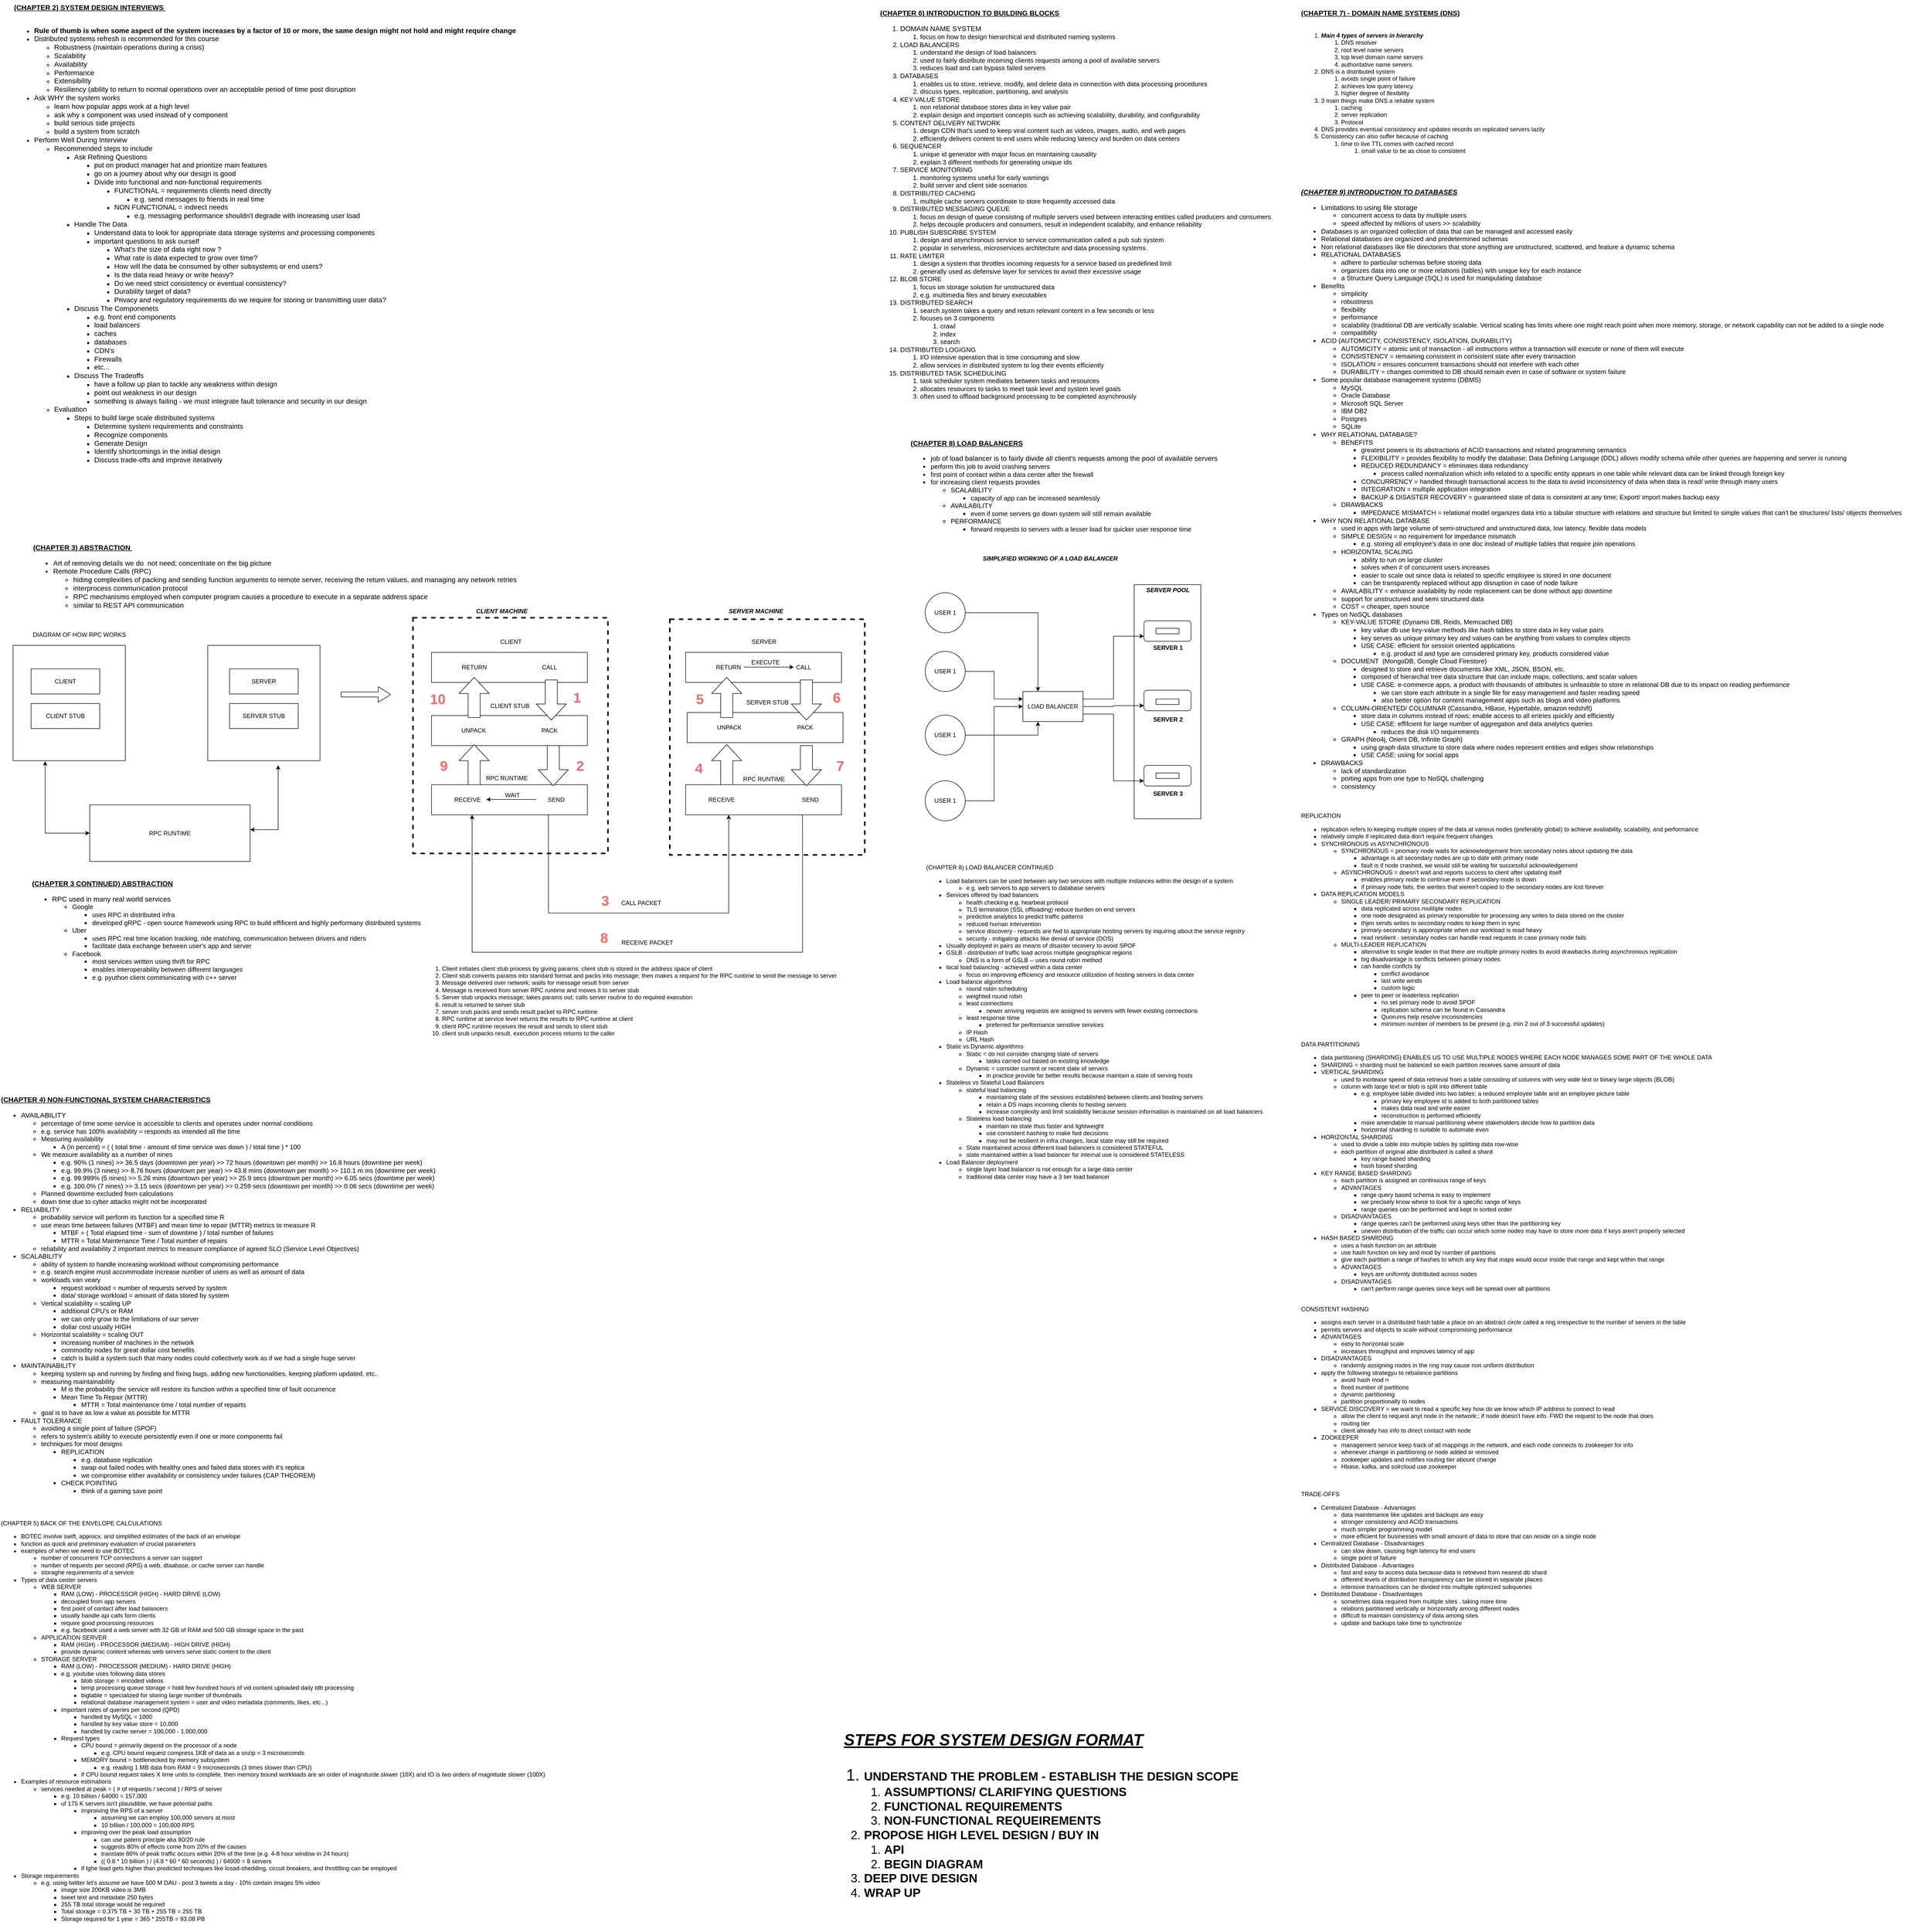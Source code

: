 <mxfile version="24.4.8" type="device">
  <diagram name="Page-1" id="mqSlGxhzuqs3_dw6EDk-">
    <mxGraphModel dx="5818" dy="4728" grid="0" gridSize="10" guides="1" tooltips="1" connect="1" arrows="1" fold="1" page="1" pageScale="1" pageWidth="850" pageHeight="1100" math="0" shadow="0">
      <root>
        <mxCell id="0" />
        <mxCell id="1" parent="0" />
        <mxCell id="YJ1gf5-1OZ7Gh3wi9tnh-10" value="" style="whiteSpace=wrap;html=1;" parent="1" vertex="1">
          <mxGeometry x="1417" y="89" width="133" height="467" as="geometry" />
        </mxCell>
        <mxCell id="YJ1gf5-1OZ7Gh3wi9tnh-12" value="" style="rounded=1;whiteSpace=wrap;html=1;" parent="1" vertex="1">
          <mxGeometry x="1436.5" y="161" width="94" height="41" as="geometry" />
        </mxCell>
        <mxCell id="9GiX7k3YX_MBMq_r-eMD-21" value="" style="whiteSpace=wrap;html=1;dashed=1;strokeWidth=3;" parent="1" vertex="1">
          <mxGeometry x="490.5" y="158" width="389" height="470" as="geometry" />
        </mxCell>
        <mxCell id="9GiX7k3YX_MBMq_r-eMD-20" value="" style="whiteSpace=wrap;html=1;dashed=1;strokeWidth=3;" parent="1" vertex="1">
          <mxGeometry x="-22" y="155" width="389" height="470" as="geometry" />
        </mxCell>
        <mxCell id="9GiX7k3YX_MBMq_r-eMD-9" value="" style="whiteSpace=wrap;html=1;" parent="1" vertex="1">
          <mxGeometry x="-431.5" y="210" width="224" height="230" as="geometry" />
        </mxCell>
        <mxCell id="9GiX7k3YX_MBMq_r-eMD-8" value="" style="whiteSpace=wrap;html=1;" parent="1" vertex="1">
          <mxGeometry x="-820" y="210" width="224" height="230" as="geometry" />
        </mxCell>
        <mxCell id="sw1e_gQs27e_M16vDIyy-1" value="&lt;span style=&quot;font-size: 14px;&quot;&gt;&lt;b&gt;&lt;u&gt;(CHAPTER 2) SYSTEM DESIGN INTERVIEWS&amp;nbsp;&lt;/u&gt;&lt;/b&gt;&lt;/span&gt;&lt;div&gt;&lt;span style=&quot;font-size: 14px;&quot;&gt;&lt;b&gt;&lt;br&gt;&lt;/b&gt;&lt;/span&gt;&lt;/div&gt;&lt;div&gt;&lt;ul&gt;&lt;li&gt;&lt;span style=&quot;font-size: 14px;&quot;&gt;&lt;b&gt;Rule of thumb is when some aspect of the system increases by a factor of 10 or more, the same design might not hold and might require change&amp;nbsp;&lt;/b&gt;&lt;/span&gt;&lt;/li&gt;&lt;li&gt;&lt;span style=&quot;font-size: 14px;&quot;&gt;Distributed systems refresh is recommended for this course&amp;nbsp;&lt;/span&gt;&lt;/li&gt;&lt;ul&gt;&lt;li&gt;&lt;span style=&quot;font-size: 14px;&quot;&gt;Robustness (maintain operations during a crisis)&lt;/span&gt;&lt;/li&gt;&lt;li&gt;&lt;span style=&quot;font-size: 14px;&quot;&gt;Scalability&lt;/span&gt;&lt;/li&gt;&lt;li&gt;&lt;span style=&quot;font-size: 14px;&quot;&gt;Availability&lt;/span&gt;&lt;/li&gt;&lt;li&gt;&lt;span style=&quot;font-size: 14px;&quot;&gt;Performance&amp;nbsp;&lt;/span&gt;&lt;/li&gt;&lt;li&gt;&lt;span style=&quot;font-size: 14px;&quot;&gt;Extensibility&lt;/span&gt;&lt;/li&gt;&lt;li&gt;&lt;span style=&quot;font-size: 14px;&quot;&gt;Resiliency (ability to return to normal operations over an acceptable period of time post disruption&lt;/span&gt;&lt;/li&gt;&lt;/ul&gt;&lt;li&gt;&lt;span style=&quot;font-size: 14px;&quot;&gt;Ask WHY the system works&amp;nbsp;&lt;/span&gt;&lt;/li&gt;&lt;ul&gt;&lt;li&gt;&lt;span style=&quot;font-size: 14px;&quot;&gt;learn how popular apps work at a high level&amp;nbsp;&lt;/span&gt;&lt;/li&gt;&lt;li&gt;&lt;span style=&quot;font-size: 14px;&quot;&gt;ask why x component was used instead of y component&amp;nbsp;&lt;/span&gt;&lt;/li&gt;&lt;li&gt;&lt;span style=&quot;font-size: 14px;&quot;&gt;build serious side projects&lt;/span&gt;&lt;/li&gt;&lt;li&gt;&lt;span style=&quot;font-size: 14px;&quot;&gt;build a system from scratch&amp;nbsp;&lt;/span&gt;&lt;/li&gt;&lt;/ul&gt;&lt;li&gt;&lt;span style=&quot;font-size: 14px;&quot;&gt;Perform Well During Interview&amp;nbsp;&lt;/span&gt;&lt;/li&gt;&lt;ul&gt;&lt;li&gt;&lt;span style=&quot;font-size: 14px;&quot;&gt;Recommended steps to include&amp;nbsp;&lt;/span&gt;&lt;/li&gt;&lt;ul&gt;&lt;li&gt;&lt;span style=&quot;font-size: 14px;&quot;&gt;Ask Refining Questions&amp;nbsp;&lt;/span&gt;&lt;/li&gt;&lt;ul&gt;&lt;li&gt;&lt;span style=&quot;font-size: 14px;&quot;&gt;put on product manager hat and prioritize main features&amp;nbsp;&lt;/span&gt;&lt;/li&gt;&lt;li&gt;&lt;span style=&quot;font-size: 14px;&quot;&gt;go on a journey about why our design is good&amp;nbsp;&lt;/span&gt;&lt;/li&gt;&lt;li&gt;&lt;span style=&quot;font-size: 14px;&quot;&gt;Divide into functional and non-functional requirements&amp;nbsp;&lt;/span&gt;&lt;/li&gt;&lt;ul&gt;&lt;li&gt;&lt;span style=&quot;font-size: 14px;&quot;&gt;FUNCTIONAL = requirements clients need directly&amp;nbsp;&lt;/span&gt;&lt;/li&gt;&lt;ul&gt;&lt;li&gt;&lt;span style=&quot;font-size: 14px;&quot;&gt;e.g. send messages to friends in real time&lt;/span&gt;&lt;/li&gt;&lt;/ul&gt;&lt;li&gt;&lt;span style=&quot;font-size: 14px;&quot;&gt;NON FUNCTIONAL = indirect needs&amp;nbsp;&lt;/span&gt;&lt;/li&gt;&lt;ul&gt;&lt;li&gt;&lt;span style=&quot;font-size: 14px;&quot;&gt;e.g. messaging performance shouldn&#39;t degrade with increasing user load&amp;nbsp;&lt;/span&gt;&lt;/li&gt;&lt;/ul&gt;&lt;/ul&gt;&lt;/ul&gt;&lt;li&gt;&lt;span style=&quot;font-size: 14px;&quot;&gt;Handle The Data&amp;nbsp;&lt;/span&gt;&lt;/li&gt;&lt;ul&gt;&lt;li&gt;&lt;span style=&quot;font-size: 14px;&quot;&gt;Understand data to look for appropriate data storage systems and processing components&amp;nbsp;&lt;/span&gt;&lt;/li&gt;&lt;li&gt;&lt;span style=&quot;font-size: 14px;&quot;&gt;important questions to ask ourself&amp;nbsp;&lt;/span&gt;&lt;/li&gt;&lt;ul&gt;&lt;li&gt;&lt;span style=&quot;font-size: 14px;&quot;&gt;What&#39;s the size of data right now ?&lt;/span&gt;&lt;/li&gt;&lt;li&gt;&lt;span style=&quot;font-size: 14px;&quot;&gt;What rate is data expected to grow over time?&lt;/span&gt;&lt;/li&gt;&lt;li&gt;&lt;span style=&quot;font-size: 14px;&quot;&gt;How will the data be consumed by other subsystems or end users?&lt;/span&gt;&lt;/li&gt;&lt;li&gt;&lt;span style=&quot;font-size: 14px;&quot;&gt;Is the data read heavy or write heavy?&lt;/span&gt;&lt;/li&gt;&lt;li&gt;&lt;span style=&quot;font-size: 14px;&quot;&gt;Do we need strict consistency or eventual consistency?&lt;/span&gt;&lt;/li&gt;&lt;li&gt;&lt;span style=&quot;font-size: 14px;&quot;&gt;Durability target of data?&lt;/span&gt;&lt;/li&gt;&lt;li&gt;&lt;span style=&quot;font-size: 14px;&quot;&gt;Privacy and regulatory requirements do we require for storing or transmitting user data?&lt;/span&gt;&lt;/li&gt;&lt;/ul&gt;&lt;/ul&gt;&lt;li&gt;&lt;span style=&quot;font-size: 14px;&quot;&gt;Discuss The Componenets&lt;/span&gt;&lt;/li&gt;&lt;ul&gt;&lt;li&gt;&lt;span style=&quot;font-size: 14px;&quot;&gt;e.g. front end components&lt;/span&gt;&lt;/li&gt;&lt;li&gt;&lt;span style=&quot;font-size: 14px;&quot;&gt;load balancers&lt;/span&gt;&lt;/li&gt;&lt;li&gt;&lt;span style=&quot;font-size: 14px;&quot;&gt;caches&lt;/span&gt;&lt;/li&gt;&lt;li&gt;&lt;span style=&quot;font-size: 14px;&quot;&gt;databases&lt;/span&gt;&lt;/li&gt;&lt;li&gt;&lt;span style=&quot;font-size: 14px;&quot;&gt;CDN&#39;s&lt;/span&gt;&lt;/li&gt;&lt;li&gt;&lt;span style=&quot;font-size: 14px;&quot;&gt;Firewalls&lt;/span&gt;&lt;/li&gt;&lt;li&gt;&lt;span style=&quot;font-size: 14px;&quot;&gt;etc...&lt;/span&gt;&lt;/li&gt;&lt;/ul&gt;&lt;li&gt;&lt;span style=&quot;font-size: 14px;&quot;&gt;Discuss The Tradeoffs&lt;/span&gt;&lt;/li&gt;&lt;ul&gt;&lt;li&gt;&lt;span style=&quot;font-size: 14px;&quot;&gt;have a follow up plan to tackle any weakness within design&amp;nbsp;&lt;/span&gt;&lt;/li&gt;&lt;li&gt;&lt;span style=&quot;font-size: 14px;&quot;&gt;point out weakness in our design&amp;nbsp;&lt;/span&gt;&lt;/li&gt;&lt;li&gt;&lt;span style=&quot;font-size: 14px;&quot;&gt;something is always failing - we must integrate fault tolerance and security in our design&lt;/span&gt;&lt;/li&gt;&lt;/ul&gt;&lt;/ul&gt;&lt;li&gt;&lt;span style=&quot;font-size: 14px;&quot;&gt;Evaluation&lt;/span&gt;&lt;/li&gt;&lt;ul&gt;&lt;li&gt;&lt;span style=&quot;font-size: 14px;&quot;&gt;Steps to build large scale distributed systems&amp;nbsp;&lt;/span&gt;&lt;/li&gt;&lt;ul&gt;&lt;li&gt;&lt;span style=&quot;font-size: 14px;&quot;&gt;Determine system requirements and constraints&amp;nbsp;&lt;/span&gt;&lt;/li&gt;&lt;li&gt;&lt;span style=&quot;font-size: 14px;&quot;&gt;Recognize components&amp;nbsp;&lt;/span&gt;&lt;/li&gt;&lt;li&gt;&lt;span style=&quot;font-size: 14px;&quot;&gt;Generate Design&amp;nbsp;&lt;/span&gt;&lt;/li&gt;&lt;li&gt;&lt;span style=&quot;font-size: 14px;&quot;&gt;Identify shortcomings in the initial design&amp;nbsp;&lt;/span&gt;&lt;/li&gt;&lt;li&gt;&lt;span style=&quot;font-size: 14px;&quot;&gt;Discuss trade-offs and improve iteratively&lt;/span&gt;&lt;/li&gt;&lt;/ul&gt;&lt;/ul&gt;&lt;/ul&gt;&lt;/ul&gt;&lt;/div&gt;" style="text;whiteSpace=wrap;html=1;" parent="1" vertex="1">
          <mxGeometry x="-820" y="-1077" width="1030" height="991" as="geometry" />
        </mxCell>
        <mxCell id="sw1e_gQs27e_M16vDIyy-2" value="&lt;div style=&quot;text-align: left; font-size: 14px;&quot;&gt;&lt;b style=&quot;background-color: initial;&quot;&gt;&lt;font style=&quot;font-size: 14px;&quot;&gt;&lt;u&gt;(CHAPTER 3) ABSTRACTION&amp;nbsp;&lt;/u&gt;&lt;/font&gt;&lt;/b&gt;&lt;/div&gt;&lt;div style=&quot;font-size: 14px;&quot;&gt;&lt;ul style=&quot;&quot;&gt;&lt;li style=&quot;text-align: left;&quot;&gt;Art of removing details we do&amp;nbsp; not need; concentrate on the big picture&lt;/li&gt;&lt;li style=&quot;text-align: left;&quot;&gt;Remote Procedure Calls (RPC)&lt;/li&gt;&lt;ul&gt;&lt;li style=&quot;text-align: left;&quot;&gt;hiding complexities of packing and sending function arguments to remote server, receiving the return values, and managing any network retries&amp;nbsp;&lt;/li&gt;&lt;li style=&quot;text-align: left;&quot;&gt;interprocess communication protocol&amp;nbsp;&lt;/li&gt;&lt;li style=&quot;text-align: left;&quot;&gt;RPC mechanisms employed when computer program causes a procedure to execute in a separate address space&amp;nbsp;&lt;/li&gt;&lt;li style=&quot;text-align: left;&quot;&gt;similar to REST API communication&amp;nbsp;&lt;/li&gt;&lt;/ul&gt;&lt;/ul&gt;&lt;/div&gt;" style="text;html=1;align=center;verticalAlign=middle;resizable=0;points=[];autosize=1;strokeColor=none;fillColor=none;" parent="1" vertex="1">
          <mxGeometry x="-790" width="987" height="158" as="geometry" />
        </mxCell>
        <mxCell id="9GiX7k3YX_MBMq_r-eMD-2" value="DIAGRAM OF HOW RPC WORKS" style="text;html=1;align=center;verticalAlign=middle;resizable=0;points=[];autosize=1;strokeColor=none;fillColor=none;" parent="1" vertex="1">
          <mxGeometry x="-790" y="176" width="204" height="26" as="geometry" />
        </mxCell>
        <mxCell id="9GiX7k3YX_MBMq_r-eMD-3" value="CLIENT" style="whiteSpace=wrap;html=1;" parent="1" vertex="1">
          <mxGeometry x="-784" y="257" width="137" height="50" as="geometry" />
        </mxCell>
        <mxCell id="9GiX7k3YX_MBMq_r-eMD-5" value="CLIENT STUB" style="whiteSpace=wrap;html=1;" parent="1" vertex="1">
          <mxGeometry x="-784" y="326" width="137" height="50" as="geometry" />
        </mxCell>
        <mxCell id="9GiX7k3YX_MBMq_r-eMD-6" value="SERVER" style="whiteSpace=wrap;html=1;" parent="1" vertex="1">
          <mxGeometry x="-388" y="257" width="137" height="50" as="geometry" />
        </mxCell>
        <mxCell id="9GiX7k3YX_MBMq_r-eMD-7" value="SERVER STUB" style="whiteSpace=wrap;html=1;" parent="1" vertex="1">
          <mxGeometry x="-388" y="326" width="137" height="50" as="geometry" />
        </mxCell>
        <mxCell id="9GiX7k3YX_MBMq_r-eMD-10" value="RPC RUNTIME" style="whiteSpace=wrap;html=1;" parent="1" vertex="1">
          <mxGeometry x="-667" y="528" width="320" height="113" as="geometry" />
        </mxCell>
        <mxCell id="9GiX7k3YX_MBMq_r-eMD-11" style="edgeStyle=orthogonalEdgeStyle;rounded=0;orthogonalLoop=1;jettySize=auto;html=1;entryX=0.286;entryY=1.004;entryDx=0;entryDy=0;entryPerimeter=0;startArrow=classic;startFill=1;" parent="1" source="9GiX7k3YX_MBMq_r-eMD-10" target="9GiX7k3YX_MBMq_r-eMD-8" edge="1">
          <mxGeometry relative="1" as="geometry">
            <Array as="points">
              <mxPoint x="-756" y="585" />
            </Array>
          </mxGeometry>
        </mxCell>
        <mxCell id="9GiX7k3YX_MBMq_r-eMD-12" style="edgeStyle=orthogonalEdgeStyle;rounded=0;orthogonalLoop=1;jettySize=auto;html=1;startArrow=classic;startFill=1;" parent="1" edge="1">
          <mxGeometry relative="1" as="geometry">
            <mxPoint x="-347" y="577.57" as="sourcePoint" />
            <mxPoint x="-291" y="449" as="targetPoint" />
            <Array as="points">
              <mxPoint x="-290.51" y="578" />
            </Array>
          </mxGeometry>
        </mxCell>
        <mxCell id="9GiX7k3YX_MBMq_r-eMD-13" value="" style="edgeStyle=none;orthogonalLoop=1;jettySize=auto;html=1;shape=flexArrow;rounded=1;startSize=8;endSize=8;" parent="1" edge="1">
          <mxGeometry width="100" relative="1" as="geometry">
            <mxPoint x="-166" y="308" as="sourcePoint" />
            <mxPoint x="-66" y="308" as="targetPoint" />
            <Array as="points" />
          </mxGeometry>
        </mxCell>
        <mxCell id="9GiX7k3YX_MBMq_r-eMD-14" value="RETURN&lt;span style=&quot;white-space: pre;&quot;&gt;&#x9;&lt;/span&gt;&lt;span style=&quot;white-space: pre;&quot;&gt;&#x9;&lt;/span&gt;&lt;span style=&quot;white-space: pre;&quot;&gt;&#x9;&lt;/span&gt;&lt;span style=&quot;white-space: pre;&quot;&gt;&#x9;&lt;/span&gt;&lt;span style=&quot;white-space: pre;&quot;&gt;&#x9;&lt;/span&gt;CALL" style="whiteSpace=wrap;html=1;" parent="1" vertex="1">
          <mxGeometry x="15" y="224" width="311" height="60" as="geometry" />
        </mxCell>
        <mxCell id="9GiX7k3YX_MBMq_r-eMD-15" value="UNPACK&lt;span style=&quot;white-space: pre;&quot;&gt;&#x9;&lt;/span&gt;&lt;span style=&quot;white-space: pre;&quot;&gt;&#x9;&lt;/span&gt;&lt;span style=&quot;white-space: pre;&quot;&gt;&#x9;&lt;/span&gt;&lt;span style=&quot;white-space: pre;&quot;&gt;&#x9;&lt;/span&gt;&lt;span style=&quot;white-space: pre;&quot;&gt;&#x9;&lt;/span&gt;PACK" style="whiteSpace=wrap;html=1;" parent="1" vertex="1">
          <mxGeometry x="15" y="350" width="311" height="60" as="geometry" />
        </mxCell>
        <mxCell id="9GiX7k3YX_MBMq_r-eMD-34" style="edgeStyle=orthogonalEdgeStyle;rounded=0;orthogonalLoop=1;jettySize=auto;html=1;exitX=0.75;exitY=1;exitDx=0;exitDy=0;" parent="1" source="9GiX7k3YX_MBMq_r-eMD-16" target="9GiX7k3YX_MBMq_r-eMD-17" edge="1">
          <mxGeometry relative="1" as="geometry">
            <Array as="points">
              <mxPoint x="248" y="744" />
              <mxPoint x="608" y="744" />
            </Array>
          </mxGeometry>
        </mxCell>
        <mxCell id="9GiX7k3YX_MBMq_r-eMD-16" value="RECEIVE&lt;span style=&quot;white-space: pre;&quot;&gt;&#x9;&lt;/span&gt;&lt;span style=&quot;white-space: pre;&quot;&gt;&#x9;&lt;/span&gt;&lt;span style=&quot;white-space: pre;&quot;&gt;&#x9;&lt;/span&gt;&lt;span style=&quot;white-space: pre;&quot;&gt;&#x9;&lt;/span&gt;&lt;span style=&quot;white-space: pre;&quot;&gt;&#x9;&lt;/span&gt;SEND" style="whiteSpace=wrap;html=1;" parent="1" vertex="1">
          <mxGeometry x="15" y="488" width="311" height="60" as="geometry" />
        </mxCell>
        <mxCell id="9GiX7k3YX_MBMq_r-eMD-36" style="edgeStyle=orthogonalEdgeStyle;rounded=0;orthogonalLoop=1;jettySize=auto;html=1;exitX=0.75;exitY=1;exitDx=0;exitDy=0;" parent="1" source="9GiX7k3YX_MBMq_r-eMD-17" target="9GiX7k3YX_MBMq_r-eMD-16" edge="1">
          <mxGeometry relative="1" as="geometry">
            <Array as="points">
              <mxPoint x="755" y="822" />
              <mxPoint x="96" y="822" />
            </Array>
          </mxGeometry>
        </mxCell>
        <mxCell id="9GiX7k3YX_MBMq_r-eMD-17" value="RECEIVE&lt;span style=&quot;white-space: pre;&quot;&gt;&#x9;&lt;/span&gt;&lt;span style=&quot;white-space: pre;&quot;&gt;&#x9;&lt;/span&gt;&lt;span style=&quot;white-space: pre;&quot;&gt;&#x9;&lt;/span&gt;&lt;span style=&quot;white-space: pre;&quot;&gt;&#x9;&lt;/span&gt;&lt;span style=&quot;white-space: pre;&quot;&gt;&#x9;&lt;/span&gt;SEND" style="whiteSpace=wrap;html=1;" parent="1" vertex="1">
          <mxGeometry x="522" y="488" width="311" height="60" as="geometry" />
        </mxCell>
        <mxCell id="9GiX7k3YX_MBMq_r-eMD-18" value="UNPACK&amp;nbsp;&lt;span style=&quot;white-space: pre;&quot;&gt;&#x9;&lt;/span&gt;&lt;span style=&quot;white-space: pre;&quot;&gt;&#x9;&lt;/span&gt;&lt;span style=&quot;white-space: pre;&quot;&gt;&#x9;&lt;span style=&quot;white-space: pre;&quot;&gt;&#x9;&lt;/span&gt;&lt;/span&gt;PACK" style="whiteSpace=wrap;html=1;" parent="1" vertex="1">
          <mxGeometry x="525" y="344" width="311" height="60" as="geometry" />
        </mxCell>
        <mxCell id="9GiX7k3YX_MBMq_r-eMD-19" value="RETURN&lt;span style=&quot;white-space: pre;&quot;&gt;&#x9;&lt;/span&gt;&lt;span style=&quot;white-space: pre;&quot;&gt;&#x9;&lt;/span&gt;&lt;span style=&quot;white-space: pre;&quot;&gt;&#x9;&lt;/span&gt;&lt;span style=&quot;white-space: pre;&quot;&gt;&#x9;&lt;/span&gt;&lt;span style=&quot;white-space: pre;&quot;&gt;&#x9;&lt;/span&gt;CALL" style="whiteSpace=wrap;html=1;" parent="1" vertex="1">
          <mxGeometry x="522" y="224" width="311" height="60" as="geometry" />
        </mxCell>
        <mxCell id="9GiX7k3YX_MBMq_r-eMD-22" value="" style="shape=singleArrow;whiteSpace=wrap;html=1;arrowWidth=0.4;arrowSize=0.4;direction=south;" parent="1" vertex="1">
          <mxGeometry x="228" y="410" width="60" height="80" as="geometry" />
        </mxCell>
        <mxCell id="9GiX7k3YX_MBMq_r-eMD-24" value="" style="shape=singleArrow;whiteSpace=wrap;html=1;arrowWidth=0.4;arrowSize=0.4;direction=south;" parent="1" vertex="1">
          <mxGeometry x="224" y="279" width="60" height="80" as="geometry" />
        </mxCell>
        <mxCell id="9GiX7k3YX_MBMq_r-eMD-25" value="" style="shape=singleArrow;whiteSpace=wrap;html=1;arrowWidth=0.4;arrowSize=0.4;direction=south;" parent="1" vertex="1">
          <mxGeometry x="733" y="279" width="60" height="80" as="geometry" />
        </mxCell>
        <mxCell id="9GiX7k3YX_MBMq_r-eMD-26" value="" style="shape=singleArrow;whiteSpace=wrap;html=1;arrowWidth=0.4;arrowSize=0.4;direction=south;" parent="1" vertex="1">
          <mxGeometry x="733" y="410" width="60" height="80" as="geometry" />
        </mxCell>
        <mxCell id="9GiX7k3YX_MBMq_r-eMD-27" value="" style="shape=singleArrow;whiteSpace=wrap;html=1;arrowWidth=0.4;arrowSize=0.4;direction=north;" parent="1" vertex="1">
          <mxGeometry x="70" y="408" width="60" height="80" as="geometry" />
        </mxCell>
        <mxCell id="9GiX7k3YX_MBMq_r-eMD-28" value="" style="shape=singleArrow;whiteSpace=wrap;html=1;arrowWidth=0.4;arrowSize=0.4;direction=north;" parent="1" vertex="1">
          <mxGeometry x="70" y="274" width="60" height="80" as="geometry" />
        </mxCell>
        <mxCell id="9GiX7k3YX_MBMq_r-eMD-29" value="" style="shape=singleArrow;whiteSpace=wrap;html=1;arrowWidth=0.4;arrowSize=0.4;direction=north;" parent="1" vertex="1">
          <mxGeometry x="574" y="408" width="60" height="80" as="geometry" />
        </mxCell>
        <mxCell id="9GiX7k3YX_MBMq_r-eMD-30" value="" style="shape=singleArrow;whiteSpace=wrap;html=1;arrowWidth=0.4;arrowSize=0.4;direction=north;" parent="1" vertex="1">
          <mxGeometry x="574" y="274" width="60" height="80" as="geometry" />
        </mxCell>
        <mxCell id="9GiX7k3YX_MBMq_r-eMD-35" value="CALL PACKET" style="text;html=1;align=center;verticalAlign=middle;resizable=0;points=[];autosize=1;strokeColor=none;fillColor=none;" parent="1" vertex="1">
          <mxGeometry x="384" y="711" width="98" height="26" as="geometry" />
        </mxCell>
        <mxCell id="9GiX7k3YX_MBMq_r-eMD-37" value="RECEIVE PACKET" style="text;html=1;align=center;verticalAlign=middle;resizable=0;points=[];autosize=1;strokeColor=none;fillColor=none;" parent="1" vertex="1">
          <mxGeometry x="384" y="790" width="121" height="26" as="geometry" />
        </mxCell>
        <mxCell id="9GiX7k3YX_MBMq_r-eMD-38" value="CLIENT" style="text;html=1;align=center;verticalAlign=middle;resizable=0;points=[];autosize=1;strokeColor=none;fillColor=none;" parent="1" vertex="1">
          <mxGeometry x="142" y="190" width="61" height="26" as="geometry" />
        </mxCell>
        <mxCell id="9GiX7k3YX_MBMq_r-eMD-40" value="SERVER" style="text;html=1;align=center;verticalAlign=middle;resizable=0;points=[];autosize=1;strokeColor=none;fillColor=none;" parent="1" vertex="1">
          <mxGeometry x="644" y="190" width="67" height="26" as="geometry" />
        </mxCell>
        <mxCell id="9GiX7k3YX_MBMq_r-eMD-41" value="&lt;b&gt;&lt;i&gt;CLIENT MACHINE&lt;/i&gt;&lt;/b&gt;" style="text;html=1;align=center;verticalAlign=middle;resizable=0;points=[];autosize=1;strokeColor=none;fillColor=none;" parent="1" vertex="1">
          <mxGeometry x="94" y="129" width="121" height="26" as="geometry" />
        </mxCell>
        <mxCell id="9GiX7k3YX_MBMq_r-eMD-42" value="&lt;b&gt;&lt;i&gt;SERVER MACHINE&lt;/i&gt;&lt;/b&gt;" style="text;html=1;align=center;verticalAlign=middle;resizable=0;points=[];autosize=1;strokeColor=none;fillColor=none;" parent="1" vertex="1">
          <mxGeometry x="599" y="129" width="126" height="26" as="geometry" />
        </mxCell>
        <mxCell id="9GiX7k3YX_MBMq_r-eMD-43" value="&lt;b&gt;&lt;font color=&quot;#ff6666&quot; style=&quot;font-size: 28px;&quot;&gt;2&lt;/font&gt;&lt;/b&gt;" style="text;html=1;align=center;verticalAlign=middle;resizable=0;points=[];autosize=1;strokeColor=none;fillColor=none;" parent="1" vertex="1">
          <mxGeometry x="294" y="427" width="34" height="46" as="geometry" />
        </mxCell>
        <mxCell id="9GiX7k3YX_MBMq_r-eMD-44" value="&lt;b&gt;&lt;font color=&quot;#ff6666&quot; style=&quot;font-size: 28px;&quot;&gt;1&lt;/font&gt;&lt;/b&gt;" style="text;html=1;align=center;verticalAlign=middle;resizable=0;points=[];autosize=1;strokeColor=none;fillColor=none;" parent="1" vertex="1">
          <mxGeometry x="288" y="291" width="34" height="46" as="geometry" />
        </mxCell>
        <mxCell id="9GiX7k3YX_MBMq_r-eMD-45" value="&lt;b&gt;&lt;font color=&quot;#ff6666&quot; style=&quot;font-size: 28px;&quot;&gt;4&lt;/font&gt;&lt;/b&gt;" style="text;html=1;align=center;verticalAlign=middle;resizable=0;points=[];autosize=1;strokeColor=none;fillColor=none;" parent="1" vertex="1">
          <mxGeometry x="531" y="432" width="34" height="46" as="geometry" />
        </mxCell>
        <mxCell id="9GiX7k3YX_MBMq_r-eMD-46" value="&lt;b&gt;&lt;font color=&quot;#ff6666&quot; style=&quot;font-size: 28px;&quot;&gt;3&lt;/font&gt;&lt;/b&gt;" style="text;html=1;align=center;verticalAlign=middle;resizable=0;points=[];autosize=1;strokeColor=none;fillColor=none;" parent="1" vertex="1">
          <mxGeometry x="344" y="696" width="34" height="46" as="geometry" />
        </mxCell>
        <mxCell id="9GiX7k3YX_MBMq_r-eMD-47" value="&lt;b&gt;&lt;font color=&quot;#ff6666&quot; style=&quot;font-size: 28px;&quot;&gt;7&lt;/font&gt;&lt;/b&gt;" style="text;html=1;align=center;verticalAlign=middle;resizable=0;points=[];autosize=1;strokeColor=none;fillColor=none;" parent="1" vertex="1">
          <mxGeometry x="813" y="427" width="34" height="46" as="geometry" />
        </mxCell>
        <mxCell id="9GiX7k3YX_MBMq_r-eMD-48" value="&lt;b&gt;&lt;font color=&quot;#ff6666&quot; style=&quot;font-size: 28px;&quot;&gt;6&lt;/font&gt;&lt;/b&gt;" style="text;html=1;align=center;verticalAlign=middle;resizable=0;points=[];autosize=1;strokeColor=none;fillColor=none;" parent="1" vertex="1">
          <mxGeometry x="806" y="291" width="34" height="46" as="geometry" />
        </mxCell>
        <mxCell id="9GiX7k3YX_MBMq_r-eMD-49" value="&lt;b&gt;&lt;font color=&quot;#ff6666&quot; style=&quot;font-size: 28px;&quot;&gt;5&lt;/font&gt;&lt;/b&gt;" style="text;html=1;align=center;verticalAlign=middle;resizable=0;points=[];autosize=1;strokeColor=none;fillColor=none;" parent="1" vertex="1">
          <mxGeometry x="533" y="294" width="34" height="46" as="geometry" />
        </mxCell>
        <mxCell id="9GiX7k3YX_MBMq_r-eMD-50" value="&lt;b&gt;&lt;font color=&quot;#ff6666&quot; style=&quot;font-size: 28px;&quot;&gt;9&lt;/font&gt;&lt;/b&gt;" style="text;html=1;align=center;verticalAlign=middle;resizable=0;points=[];autosize=1;strokeColor=none;fillColor=none;" parent="1" vertex="1">
          <mxGeometry x="22" y="427" width="34" height="46" as="geometry" />
        </mxCell>
        <mxCell id="9GiX7k3YX_MBMq_r-eMD-51" value="&lt;b&gt;&lt;font color=&quot;#ff6666&quot; style=&quot;font-size: 28px;&quot;&gt;8&lt;/font&gt;&lt;/b&gt;" style="text;html=1;align=center;verticalAlign=middle;resizable=0;points=[];autosize=1;strokeColor=none;fillColor=none;" parent="1" vertex="1">
          <mxGeometry x="342" y="770" width="34" height="46" as="geometry" />
        </mxCell>
        <mxCell id="9GiX7k3YX_MBMq_r-eMD-52" value="&lt;b&gt;&lt;font color=&quot;#ff6666&quot; style=&quot;font-size: 28px;&quot;&gt;10&lt;/font&gt;&lt;/b&gt;" style="text;html=1;align=center;verticalAlign=middle;resizable=0;points=[];autosize=1;strokeColor=none;fillColor=none;" parent="1" vertex="1">
          <mxGeometry x="2" y="294" width="49" height="46" as="geometry" />
        </mxCell>
        <mxCell id="9GiX7k3YX_MBMq_r-eMD-54" value="&lt;ol&gt;&lt;li&gt;Client initiates client stub process by giving params; client stub is stored in the address space of client&amp;nbsp;&lt;/li&gt;&lt;li&gt;Client stub converts params into standard format and packs into message; then makes a request for the RPC runtime to send the message to server&lt;/li&gt;&lt;li&gt;Message delivered over network; waits for message result from server&lt;/li&gt;&lt;li&gt;Message is received from server RPC runtime and moves it to server stub&lt;/li&gt;&lt;li&gt;Server stub unpacks message; takes params out; calls server routine to do required execution&lt;/li&gt;&lt;li&gt;result is returned to server stub&lt;/li&gt;&lt;li&gt;server srub packs and sends result packet to RPC runtime&amp;nbsp;&lt;/li&gt;&lt;li&gt;RPC runtime at service level returns the results to RPC runtime at client&amp;nbsp;&lt;/li&gt;&lt;li&gt;client RPC runtime receives the result and sends to client stub&amp;nbsp;&lt;/li&gt;&lt;li&gt;client srub unpacks result, execution process returns to the caller&lt;/li&gt;&lt;/ol&gt;" style="text;html=1;align=left;verticalAlign=middle;resizable=0;points=[];autosize=1;strokeColor=none;fillColor=none;" parent="1" vertex="1">
          <mxGeometry x="-6" y="829" width="846" height="180" as="geometry" />
        </mxCell>
        <mxCell id="9GiX7k3YX_MBMq_r-eMD-55" value="SERVER STUB" style="text;html=1;align=center;verticalAlign=middle;resizable=0;points=[];autosize=1;strokeColor=none;fillColor=none;" parent="1" vertex="1">
          <mxGeometry x="634" y="311" width="102" height="26" as="geometry" />
        </mxCell>
        <mxCell id="9GiX7k3YX_MBMq_r-eMD-56" value="RPC RUNTIME" style="text;html=1;align=center;verticalAlign=middle;resizable=0;points=[];autosize=1;strokeColor=none;fillColor=none;" parent="1" vertex="1">
          <mxGeometry x="114" y="462" width="101" height="26" as="geometry" />
        </mxCell>
        <mxCell id="9GiX7k3YX_MBMq_r-eMD-57" value="CLIENT STUB" style="text;html=1;align=center;verticalAlign=middle;resizable=0;points=[];autosize=1;strokeColor=none;fillColor=none;" parent="1" vertex="1">
          <mxGeometry x="122.5" y="318" width="96" height="26" as="geometry" />
        </mxCell>
        <mxCell id="9GiX7k3YX_MBMq_r-eMD-58" value="RPC RUNTIME" style="text;html=1;align=center;verticalAlign=middle;resizable=0;points=[];autosize=1;strokeColor=none;fillColor=none;" parent="1" vertex="1">
          <mxGeometry x="627" y="464" width="101" height="26" as="geometry" />
        </mxCell>
        <mxCell id="9GiX7k3YX_MBMq_r-eMD-60" value="" style="edgeStyle=none;orthogonalLoop=1;jettySize=auto;html=1;rounded=0;" parent="1" edge="1">
          <mxGeometry width="100" relative="1" as="geometry">
            <mxPoint x="638" y="253.41" as="sourcePoint" />
            <mxPoint x="738" y="253.41" as="targetPoint" />
            <Array as="points" />
          </mxGeometry>
        </mxCell>
        <mxCell id="9GiX7k3YX_MBMq_r-eMD-61" value="" style="edgeStyle=none;orthogonalLoop=1;jettySize=auto;html=1;rounded=0;" parent="1" edge="1">
          <mxGeometry width="100" relative="1" as="geometry">
            <mxPoint x="224" y="517.41" as="sourcePoint" />
            <mxPoint x="124" y="517.41" as="targetPoint" />
            <Array as="points" />
          </mxGeometry>
        </mxCell>
        <mxCell id="9GiX7k3YX_MBMq_r-eMD-62" value="WAIT" style="text;html=1;align=center;verticalAlign=middle;resizable=0;points=[];autosize=1;strokeColor=none;fillColor=none;" parent="1" vertex="1">
          <mxGeometry x="152" y="496" width="48" height="26" as="geometry" />
        </mxCell>
        <mxCell id="9GiX7k3YX_MBMq_r-eMD-63" value="EXECUTE" style="text;html=1;align=center;verticalAlign=middle;resizable=0;points=[];autosize=1;strokeColor=none;fillColor=none;" parent="1" vertex="1">
          <mxGeometry x="643" y="231" width="75" height="26" as="geometry" />
        </mxCell>
        <mxCell id="9GiX7k3YX_MBMq_r-eMD-64" value="&lt;b style=&quot;font-size: 14px;&quot;&gt;&lt;u style=&quot;&quot;&gt;&lt;font style=&quot;font-size: 14px;&quot;&gt;(CHAPTER 3 CONTINUED) ABSTRACTION&lt;/font&gt;&lt;/u&gt;&lt;/b&gt;&lt;div style=&quot;font-size: 14px;&quot;&gt;&lt;div style=&quot;&quot;&gt;&lt;ul style=&quot;&quot;&gt;&lt;li&gt;&lt;span style=&quot;background-color: initial;&quot;&gt;RPC used in many real world services&amp;nbsp;&lt;/span&gt;&lt;/li&gt;&lt;ul style=&quot;font-size: 13px;&quot;&gt;&lt;li&gt;Google&lt;/li&gt;&lt;ul&gt;&lt;li&gt;uses RPC in distributed infra&lt;/li&gt;&lt;li&gt;developed gRPC - open source framework using RPC to build effificent and highly performany distributed systems&lt;/li&gt;&lt;/ul&gt;&lt;li&gt;Uber&lt;/li&gt;&lt;ul&gt;&lt;li&gt;uses RPC real time location tracking, ride matching, communication between drivers and riders&amp;nbsp;&lt;/li&gt;&lt;li&gt;facilitate data exchange between user&#39;s app and server&lt;/li&gt;&lt;/ul&gt;&lt;li&gt;Facebook&lt;/li&gt;&lt;ul&gt;&lt;li&gt;most services written using thrift for RPC&lt;/li&gt;&lt;li&gt;enables interoperability between different languages&lt;/li&gt;&lt;li&gt;e.g. pyuthon client communicating with c++ server&lt;/li&gt;&lt;/ul&gt;&lt;/ul&gt;&lt;/ul&gt;&lt;/div&gt;&lt;/div&gt;" style="text;html=1;align=left;verticalAlign=middle;resizable=0;points=[];autosize=1;strokeColor=none;fillColor=none;" parent="1" vertex="1">
          <mxGeometry x="-784" y="670" width="794" height="230" as="geometry" />
        </mxCell>
        <mxCell id="9GiX7k3YX_MBMq_r-eMD-65" value="&lt;b style=&quot;font-size: 14px;&quot;&gt;&lt;font style=&quot;font-size: 14px;&quot;&gt;&lt;u&gt;(CHAPTER 4) NON-FUNCTIONAL SYSTEM CHARACTERISTICS&lt;/u&gt;&lt;/font&gt;&lt;/b&gt;&lt;div style=&quot;font-size: 14px;&quot;&gt;&lt;div style=&quot;&quot;&gt;&lt;ul style=&quot;&quot;&gt;&lt;li&gt;AVAILABILITY&lt;/li&gt;&lt;ul style=&quot;font-size: 13px;&quot;&gt;&lt;li&gt;percentage of time some service is accessible to clients and operates under normal conditions&lt;/li&gt;&lt;li&gt;e.g. service has 100% availability = responds as intended all the time&amp;nbsp;&lt;/li&gt;&lt;li&gt;Measuring availability&lt;/li&gt;&lt;ul&gt;&lt;li&gt;A (in percent) = ( ( total time - amount of time service was down ) / total time ) * 100&amp;nbsp;&lt;/li&gt;&lt;/ul&gt;&lt;li&gt;&lt;span style=&quot;background-color: initial;&quot;&gt;We measure availability as a number of nines&lt;/span&gt;&lt;br&gt;&lt;/li&gt;&lt;ul&gt;&lt;li&gt;&lt;span style=&quot;background-color: initial;&quot;&gt;e.g. 90% (1 nines) &amp;gt;&amp;gt; 36.5 days (downtown per year) &amp;gt;&amp;gt; 72 hours (downtown per month) &amp;gt;&amp;gt; 16.8 hours (downtime per week)&lt;/span&gt;&lt;/li&gt;&lt;li&gt;&lt;span style=&quot;background-color: initial;&quot;&gt;e.g. 99.9% (3 nines) &amp;gt;&amp;gt; 8.76 hours (downtown per year) &amp;gt;&amp;gt; 43.8 mins (downtown per month) &amp;gt;&amp;gt; 110.1 m ins (downtime per week)&lt;/span&gt;&lt;/li&gt;&lt;li&gt;&lt;span style=&quot;background-color: initial;&quot;&gt;e.g. 99.999% (5 nines) &amp;gt;&amp;gt; 5.26 mins (downtown per year) &amp;gt;&amp;gt; 25.9 secs (downtown per month) &amp;gt;&amp;gt;  6.05 secs (downtime per week)&lt;/span&gt;&lt;/li&gt;&lt;li&gt;&lt;span style=&quot;background-color: initial;&quot;&gt;e.g. 100.0% (7 nines) &amp;gt;&amp;gt; 3.15 secs (downtown per year) &amp;gt;&amp;gt; 0.259 secs (downtown per month) &amp;gt;&amp;gt; 0.06 secs (downtime per week)&lt;/span&gt;&lt;/li&gt;&lt;/ul&gt;&lt;li&gt;Planned downtime excluded from calculations&amp;nbsp;&lt;/li&gt;&lt;li&gt;down time due to cyber attacks might not be incorporated&amp;nbsp;&lt;/li&gt;&lt;/ul&gt;&lt;li style=&quot;font-size: 13px;&quot;&gt;RELIABILITY&lt;/li&gt;&lt;ul style=&quot;font-size: 13px;&quot;&gt;&lt;li&gt;probability service will perform its function for a specified time R&lt;/li&gt;&lt;li&gt;use mean time between failures (MTBF) and mean time to repair (MTTR) metrics to measure R&lt;/li&gt;&lt;ul&gt;&lt;li&gt;MTBF = ( Total elapsed time - sum of downtime ) / total number of failures&amp;nbsp;&lt;/li&gt;&lt;li&gt;MTTR = Total Maintenance Time / Total number of repairs&lt;/li&gt;&lt;/ul&gt;&lt;li&gt;reliability and availability 2 important metrics to measure compliance of agreed SLO (Service Level Objectives)&lt;/li&gt;&lt;/ul&gt;&lt;li style=&quot;font-size: 13px;&quot;&gt;SCALABILITY&lt;/li&gt;&lt;ul style=&quot;font-size: 13px;&quot;&gt;&lt;li&gt;ability of system to handle increasing workload without compromising performance&amp;nbsp;&lt;/li&gt;&lt;li&gt;e.g. search engine must accommodate increase number of users as well as amount of data&amp;nbsp;&lt;/li&gt;&lt;li&gt;workloads van veary&amp;nbsp;&lt;/li&gt;&lt;ul&gt;&lt;li&gt;request workload = number of requests served by system&amp;nbsp;&lt;/li&gt;&lt;li&gt;data/ storage workload = amount of data stored by system&amp;nbsp;&lt;/li&gt;&lt;/ul&gt;&lt;li&gt;Vertical scalability = scaling UP&amp;nbsp;&lt;/li&gt;&lt;ul&gt;&lt;li&gt;additional CPU&#39;s or RAM&lt;/li&gt;&lt;li&gt;we can only grow to the limitations of our server&amp;nbsp;&lt;/li&gt;&lt;li&gt;dollar cost usually HIGH&lt;/li&gt;&lt;/ul&gt;&lt;li&gt;&lt;span style=&quot;background-color: initial;&quot;&gt;Horizontal scalability = scaling OUT&lt;/span&gt;&lt;br&gt;&lt;/li&gt;&lt;ul&gt;&lt;li&gt;&lt;span style=&quot;background-color: initial;&quot;&gt;increasing number of machines in the network&lt;/span&gt;&lt;/li&gt;&lt;li&gt;&lt;span style=&quot;background-color: initial;&quot;&gt;commodity nodes for great dollar cost benefits&amp;nbsp;&lt;/span&gt;&lt;/li&gt;&lt;li&gt;&lt;span style=&quot;background-color: initial;&quot;&gt;catch is build a system such that many nodes could collectively work as if we had a single huge server&lt;/span&gt;&lt;/li&gt;&lt;/ul&gt;&lt;/ul&gt;&lt;li style=&quot;font-size: 13px;&quot;&gt;MAINTAINABILITY&lt;/li&gt;&lt;ul style=&quot;font-size: 13px;&quot;&gt;&lt;li&gt;keeping system up and running by finding and fixing bugs, adding new functionalities, keeping platform updated, etc..&lt;/li&gt;&lt;li&gt;measuring maintainability&amp;nbsp;&lt;/li&gt;&lt;ul&gt;&lt;li&gt;M is the probability the service will restore its function within a specified time of fault occurrence&lt;/li&gt;&lt;li&gt;Mean Time To Repair (MTTR)&lt;/li&gt;&lt;ul&gt;&lt;li&gt;MTTR = Total maintenance time / total number of repairts&amp;nbsp;&lt;/li&gt;&lt;/ul&gt;&lt;/ul&gt;&lt;li&gt;&lt;span style=&quot;background-color: initial;&quot;&gt;goal is to have as low a value as possible for MTTR&lt;/span&gt;&lt;br&gt;&lt;/li&gt;&lt;/ul&gt;&lt;li style=&quot;font-size: 13px;&quot;&gt;FAULT TOLERANCE&amp;nbsp;&lt;/li&gt;&lt;ul style=&quot;font-size: 13px;&quot;&gt;&lt;li&gt;avoiding a single point of failure (SPOF)&lt;/li&gt;&lt;li&gt;refers to system&#39;s ability to execute persistently even if one or more components fail&amp;nbsp;&lt;/li&gt;&lt;li&gt;techniques for most designs&amp;nbsp;&lt;/li&gt;&lt;ul&gt;&lt;li&gt;REPLICATION&lt;/li&gt;&lt;ul&gt;&lt;li&gt;e.g. database replication&amp;nbsp;&lt;/li&gt;&lt;li&gt;swap out failed nodes with healthy ones and failed data stores with it&#39;s replica&lt;/li&gt;&lt;li&gt;we compromise either availability or consistency under failures (CAP THEOREM)&lt;/li&gt;&lt;/ul&gt;&lt;li&gt;CHECK POINTING&amp;nbsp;&lt;/li&gt;&lt;ul&gt;&lt;li&gt;think of a gaming save point&lt;/li&gt;&lt;/ul&gt;&lt;/ul&gt;&lt;/ul&gt;&lt;/ul&gt;&lt;/div&gt;&lt;div style=&quot;font-size: 13px;&quot;&gt;&lt;br&gt;&lt;/div&gt;&lt;/div&gt;&lt;div&gt;&lt;br&gt;&lt;/div&gt;" style="text;html=1;align=left;verticalAlign=middle;resizable=0;points=[];autosize=1;strokeColor=none;fillColor=none;" parent="1" vertex="1">
          <mxGeometry x="-846" y="1102" width="918" height="852" as="geometry" />
        </mxCell>
        <mxCell id="YJ1gf5-1OZ7Gh3wi9tnh-1" value="(CHAPTER 5) BACK OF THE ENVELOPE CALCULATIONS&lt;div&gt;&lt;ul&gt;&lt;li&gt;BOTEC involve swift, approcx. and simplified estimates of the back of an envelope&lt;/li&gt;&lt;li&gt;function as quick and preliminary evaluation of crucial parameters&amp;nbsp;&lt;/li&gt;&lt;li&gt;examples of when we need to use BOTEC&lt;/li&gt;&lt;ul&gt;&lt;li&gt;number of concurrent TCP connections a server can support&amp;nbsp;&lt;/li&gt;&lt;li&gt;number of requests per second (RPS) a web, dtaabase, or cache server can handle&amp;nbsp;&lt;/li&gt;&lt;li&gt;storaghe requirements of a service&lt;/li&gt;&lt;/ul&gt;&lt;li&gt;Types of data center servers&amp;nbsp;&lt;/li&gt;&lt;ul&gt;&lt;li&gt;WEB SERVER&lt;/li&gt;&lt;ul&gt;&lt;li&gt;RAM (LOW) - PROCESSOR (HIGH) - HARD DRIVE (LOW)&lt;/li&gt;&lt;li&gt;decoupled from app servers&amp;nbsp;&lt;/li&gt;&lt;li&gt;first point of contact after load balancers&amp;nbsp;&lt;/li&gt;&lt;li&gt;usually handle api calls form clients&amp;nbsp;&lt;/li&gt;&lt;li&gt;require good processing resources&amp;nbsp;&lt;/li&gt;&lt;li&gt;e.g. facebook used a web server with 32 GB of RAM and 500 GB storage space in the past&amp;nbsp;&amp;nbsp;&lt;/li&gt;&lt;/ul&gt;&lt;li&gt;APPLICATION SERVER&lt;/li&gt;&lt;ul&gt;&lt;li&gt;RAM (HIGH) - PROCESSOR (MEDIUM) - HIGH DRIVE (HIGH)&lt;/li&gt;&lt;li&gt;provide dynamic content whereas web servers serve static content to the client&lt;/li&gt;&lt;/ul&gt;&lt;li&gt;STORAGE SERVER&lt;/li&gt;&lt;ul&gt;&lt;li&gt;RAM (LOW) - PROCESSOR (MEDIUM) - HARD DRIVE (HIGH)&lt;/li&gt;&lt;li&gt;e.g. youtube uses following data stores&amp;nbsp;&lt;/li&gt;&lt;ul&gt;&lt;li&gt;blob storage = encoded videos&amp;nbsp;&lt;/li&gt;&lt;li&gt;temp processing queue storage = hold few hundred hours of vid content uploaded daily tdb processing&amp;nbsp;&lt;/li&gt;&lt;li&gt;bigtable = specialized for storing large number of thumbnails&amp;nbsp;&lt;/li&gt;&lt;li&gt;relational database management system = user and video metadata (comments, likes, etc...)&lt;/li&gt;&lt;/ul&gt;&lt;li&gt;important rates of queries per second (QPD)&lt;/li&gt;&lt;ul&gt;&lt;li&gt;handled by MySQL = 1000&lt;/li&gt;&lt;li&gt;handled by key value store = 10,000&lt;/li&gt;&lt;li&gt;handled by cache server = 100,000 - 1,000,000&lt;/li&gt;&lt;/ul&gt;&lt;li&gt;Request types&lt;/li&gt;&lt;ul&gt;&lt;li&gt;CPU bound = primarily depend on the processor of a node&amp;nbsp;&lt;/li&gt;&lt;ul&gt;&lt;li&gt;e.g. CPU bound request compress 1KB of data as a snzip = 3 microseconds&amp;nbsp;&lt;/li&gt;&lt;/ul&gt;&lt;li&gt;MEMORY bound = bottlenecked by memory subsystem&amp;nbsp;&lt;/li&gt;&lt;ul&gt;&lt;li&gt;e.g. reading 1 MB data from RAM = 9 microseconds (3 times slower than CPU)&lt;/li&gt;&lt;/ul&gt;&lt;li&gt;if CPU bound request takes X time units to complete, then memory bound workloads are an order of magniturde slower (10X) and IO is two orders of magnitude slower (100X)&lt;/li&gt;&lt;/ul&gt;&lt;/ul&gt;&lt;/ul&gt;&lt;li&gt;Examples of resource estimations&amp;nbsp;&lt;/li&gt;&lt;ul&gt;&lt;li&gt;services needed at peak = ( # of requests / second ) / RPS of server&amp;nbsp;&lt;/li&gt;&lt;ul&gt;&lt;li&gt;e.g. 10 billion / 64000 = 157,000&lt;/li&gt;&lt;li&gt;uf 175 K servers isn&#39;t plausdible, we have potential paths&amp;nbsp;&lt;/li&gt;&lt;ul&gt;&lt;li&gt;improiving the RPS of a server&amp;nbsp;&lt;/li&gt;&lt;ul&gt;&lt;li&gt;assuming we can employ 100,000 servers at most&lt;/li&gt;&lt;li&gt;10 billion / 100,000 = 100,000 RPS&lt;/li&gt;&lt;/ul&gt;&lt;li&gt;improving over the peak load assumption&amp;nbsp;&lt;/li&gt;&lt;ul&gt;&lt;li&gt;can use patero principle aka 80/20 rule&amp;nbsp;&lt;/li&gt;&lt;li&gt;suggests 80% of effects come from 20% of the causes&amp;nbsp;&lt;/li&gt;&lt;li&gt;translate 80% of peak traffic occurs within 20% of the time (e.g. 4-8 hour window in 24 hours)&lt;/li&gt;&lt;li&gt;(( 0.8 * 10 billion ) / (4.8 * 60 * 60 seconds) ) / 64000 = 8 servers&lt;/li&gt;&lt;/ul&gt;&lt;li&gt;if tghe load gets higher than predicted techniques like losad-shedding, circuit breakers, and throttlling can be employed&amp;nbsp;&lt;/li&gt;&lt;/ul&gt;&lt;/ul&gt;&lt;/ul&gt;&lt;li&gt;Storage requirements&amp;nbsp;&lt;/li&gt;&lt;ul&gt;&lt;li&gt;e.g. using twitter let&#39;s assume we have 500 M DAU - post 3 tweets a day - 10% contain images 5% video&amp;nbsp;&lt;/li&gt;&lt;ul&gt;&lt;li&gt;&lt;span style=&quot;background-color: initial;&quot;&gt;image size 200KB video is 3MB&lt;/span&gt;&lt;/li&gt;&lt;li&gt;&lt;span style=&quot;background-color: initial;&quot;&gt;tweet text and metadate 250 bytes&lt;/span&gt;&lt;/li&gt;&lt;li&gt;&lt;span style=&quot;background-color: initial;&quot;&gt;255 TB total storage would be required&lt;/span&gt;&lt;/li&gt;&lt;li&gt;&lt;span style=&quot;background-color: initial;&quot;&gt;Total storage = 0.375 TB + 30 TB + 255 TB = 255 TB&lt;/span&gt;&lt;/li&gt;&lt;li&gt;&lt;span style=&quot;background-color: initial;&quot;&gt;Storage required for 1 year = 365 * 255TB = 93.08 PB&lt;/span&gt;&lt;/li&gt;&lt;/ul&gt;&lt;/ul&gt;&lt;/ul&gt;&lt;/div&gt;" style="text;html=1;align=left;verticalAlign=middle;resizable=0;points=[];autosize=1;strokeColor=none;fillColor=none;" parent="1" vertex="1">
          <mxGeometry x="-846" y="1947" width="1104" height="828" as="geometry" />
        </mxCell>
        <mxCell id="YJ1gf5-1OZ7Gh3wi9tnh-2" value="&lt;b style=&quot;font-size: 14px;&quot;&gt;&lt;u style=&quot;&quot;&gt;&lt;font style=&quot;font-size: 14px;&quot;&gt;(CHAPTER 6) INTRODUCTION TO BUILDING BLOCKS&lt;/font&gt;&lt;/u&gt;&lt;/b&gt;&lt;div style=&quot;font-size: 14px;&quot;&gt;&lt;ol style=&quot;&quot;&gt;&lt;li&gt;DOMAIN NAME SYSTEM&lt;/li&gt;&lt;ol style=&quot;font-size: 13px;&quot;&gt;&lt;li&gt;focus on how to design hierarchical and distributed naming systems&amp;nbsp;&lt;/li&gt;&lt;/ol&gt;&lt;li style=&quot;font-size: 13px;&quot;&gt;&lt;span style=&quot;background-color: initial;&quot;&gt;LOAD BALANCERS&amp;nbsp;&lt;/span&gt;&lt;br&gt;&lt;/li&gt;&lt;ol style=&quot;font-size: 13px;&quot;&gt;&lt;li&gt;understand the design of load balancers&amp;nbsp;&lt;/li&gt;&lt;li&gt;used to fairly distribute incoming clients requests among a pool of available servers&amp;nbsp;&lt;/li&gt;&lt;li&gt;reduces load and can bypass failed servers&amp;nbsp;&lt;/li&gt;&lt;/ol&gt;&lt;li style=&quot;font-size: 13px;&quot;&gt;DATABASES&amp;nbsp;&lt;/li&gt;&lt;ol style=&quot;font-size: 13px;&quot;&gt;&lt;li&gt;enables us to store, retrieve, modify, and delete data in connection with data processing procedures&amp;nbsp;&lt;/li&gt;&lt;li&gt;discuss types, replication, partitioning, and analysis&amp;nbsp;&lt;/li&gt;&lt;/ol&gt;&lt;li style=&quot;font-size: 13px;&quot;&gt;KEY-VALUE STORE&lt;/li&gt;&lt;ol style=&quot;font-size: 13px;&quot;&gt;&lt;li&gt;non relational database stores data in key value pair&amp;nbsp;&lt;/li&gt;&lt;li&gt;explain design and important concepts such as achieving scalability, durability, and configurability&amp;nbsp;&lt;/li&gt;&lt;/ol&gt;&lt;li style=&quot;font-size: 13px;&quot;&gt;CONTENT DELIVERY NETWORK&amp;nbsp;&lt;/li&gt;&lt;ol style=&quot;font-size: 13px;&quot;&gt;&lt;li&gt;design CDN that&#39;s used to keep viral content such as videos, images, audio, and web pages&lt;/li&gt;&lt;li&gt;efficiently delivers content to end users while reducing latency and burden on data centers&amp;nbsp;&lt;/li&gt;&lt;/ol&gt;&lt;li style=&quot;font-size: 13px;&quot;&gt;SEQUENCER&amp;nbsp;&lt;/li&gt;&lt;ol style=&quot;font-size: 13px;&quot;&gt;&lt;li&gt;unique id generator with major focus on maintaining causality&amp;nbsp;&lt;/li&gt;&lt;li&gt;explain 3 different methods for generating unique ids&lt;/li&gt;&lt;/ol&gt;&lt;li style=&quot;font-size: 13px;&quot;&gt;SERVICE MONITORING&amp;nbsp;&lt;/li&gt;&lt;ol style=&quot;font-size: 13px;&quot;&gt;&lt;li&gt;monitoring systems useful for early warnings&lt;/li&gt;&lt;li&gt;build server and client side scenarios&amp;nbsp;&lt;/li&gt;&lt;/ol&gt;&lt;li style=&quot;font-size: 13px;&quot;&gt;DISTRIBUTED CACHING&amp;nbsp;&lt;/li&gt;&lt;ol style=&quot;font-size: 13px;&quot;&gt;&lt;li&gt;multiple cache servers coordinate to store frequently accessed data&amp;nbsp;&lt;/li&gt;&lt;/ol&gt;&lt;li style=&quot;font-size: 13px;&quot;&gt;DISTRIBUTED MESSAGING QUEUE&lt;/li&gt;&lt;ol style=&quot;font-size: 13px;&quot;&gt;&lt;li&gt;focus on design of queue consisting of multiple servers used between interacting entities called producers and consumers&amp;nbsp;&lt;/li&gt;&lt;li&gt;helps decouple producers and consumers, result in independent scalabilty, and enhance reliability&lt;/li&gt;&lt;/ol&gt;&lt;li style=&quot;font-size: 13px;&quot;&gt;PUBLISH SUBSCRIBE SYSTEM&amp;nbsp;&lt;/li&gt;&lt;ol style=&quot;font-size: 13px;&quot;&gt;&lt;li&gt;design and asynchronous service to service communication called a pub sub system&amp;nbsp;&lt;/li&gt;&lt;li&gt;popular in serverless, microservices architecture and data processing systems&amp;nbsp;&lt;/li&gt;&lt;/ol&gt;&lt;li style=&quot;font-size: 13px;&quot;&gt;RATE LIMITER&amp;nbsp;&lt;/li&gt;&lt;ol style=&quot;font-size: 13px;&quot;&gt;&lt;li&gt;design a system that throttles incoming requests for a service based on predefined limit&amp;nbsp;&lt;/li&gt;&lt;li&gt;generally used as defensive layer for services to avoid their excessive usage&amp;nbsp;&lt;/li&gt;&lt;/ol&gt;&lt;li style=&quot;font-size: 13px;&quot;&gt;BLOB STORE&amp;nbsp;&lt;/li&gt;&lt;ol style=&quot;font-size: 13px;&quot;&gt;&lt;li&gt;focus on storage solution for unstructured data&amp;nbsp;&lt;/li&gt;&lt;li&gt;e.g. multimedia files and binary executables&amp;nbsp;&lt;/li&gt;&lt;/ol&gt;&lt;li style=&quot;font-size: 13px;&quot;&gt;DISTRIBUTED SEARCH&amp;nbsp;&lt;/li&gt;&lt;ol style=&quot;font-size: 13px;&quot;&gt;&lt;li&gt;search system takes a query and return relevant content in a few seconds or less&amp;nbsp;&lt;/li&gt;&lt;li&gt;focuses on 3 components&amp;nbsp;&lt;/li&gt;&lt;ol&gt;&lt;li&gt;crawl&amp;nbsp;&lt;/li&gt;&lt;li&gt;index&lt;/li&gt;&lt;li&gt;search&amp;nbsp;&lt;/li&gt;&lt;/ol&gt;&lt;/ol&gt;&lt;li style=&quot;font-size: 13px;&quot;&gt;DISTRIBUTED LOGIGNG&amp;nbsp;&lt;/li&gt;&lt;ol style=&quot;font-size: 13px;&quot;&gt;&lt;li&gt;I/O intensive operation that is time consuming and slow&lt;/li&gt;&lt;li&gt;allow services in distributed system to log their events efficiently&lt;/li&gt;&lt;/ol&gt;&lt;li style=&quot;font-size: 13px;&quot;&gt;DISTRIBUTED TASK SCHEDULING&amp;nbsp;&lt;/li&gt;&lt;ol style=&quot;font-size: 13px;&quot;&gt;&lt;li&gt;task scheduler system mediates between tasks and resources&amp;nbsp;&lt;/li&gt;&lt;li&gt;allocates resources to tasks to meet task level and system level goals&amp;nbsp;&lt;/li&gt;&lt;li&gt;often used to offload background processing to be completed asynchrously&lt;/li&gt;&lt;/ol&gt;&lt;/ol&gt;&lt;div style=&quot;font-size: 13px;&quot;&gt;&lt;br&gt;&lt;/div&gt;&lt;/div&gt;" style="text;html=1;align=left;verticalAlign=middle;resizable=0;points=[];autosize=1;strokeColor=none;fillColor=none;" parent="1" vertex="1">
          <mxGeometry x="908" y="-1065" width="802" height="822" as="geometry" />
        </mxCell>
        <mxCell id="YJ1gf5-1OZ7Gh3wi9tnh-3" value="&lt;b style=&quot;font-size: 14px;&quot;&gt;&lt;u style=&quot;&quot;&gt;&lt;font style=&quot;font-size: 14px;&quot;&gt;(CHAPTER 7) - DOMAIN NAME SYSTEMS (DNS)&lt;/font&gt;&lt;/u&gt;&lt;/b&gt;&lt;div style=&quot;font-size: 14px;&quot;&gt;&lt;br&gt;&lt;/div&gt;&lt;div&gt;&lt;ol&gt;&lt;li&gt;&lt;strong style=&quot;background-color: initial; box-sizing: border-box; --tw-shadow: 0 0 transparent; --tw-ring-inset: var(--tw-empty,/*!*/ /*!*/); --tw-ring-offset-width: 0px; --tw-ring-offset-color: #fff; --tw-ring-color: rgba(59,130,246,0.5); --tw-ring-offset-shadow: 0 0 transparent; --tw-ring-shadow: 0 0 transparent;&quot;&gt;&lt;em style=&quot;box-sizing: border-box; --tw-shadow: 0 0 transparent; --tw-ring-inset: var(--tw-empty,/*!*/ /*!*/); --tw-ring-offset-width: 0px; --tw-ring-offset-color: #fff; --tw-ring-color: rgba(59,130,246,0.5); --tw-ring-offset-shadow: 0 0 transparent; --tw-ring-shadow: 0 0 transparent;&quot;&gt;Main 4 types of servers in hierarchy&lt;/em&gt;&lt;/strong&gt;&lt;/li&gt;&lt;ol&gt;&lt;li&gt;DNS resolver&lt;/li&gt;&lt;li&gt;root level name servers&lt;/li&gt;&lt;li&gt;top level domain name servers&lt;/li&gt;&lt;li&gt;authoritative name servers&lt;/li&gt;&lt;/ol&gt;&lt;li&gt;&lt;span style=&quot;background-color: initial;&quot;&gt;DNS is a distributed system&lt;/span&gt;&lt;/li&gt;&lt;ol&gt;&lt;li&gt;avoids single point of failure&lt;/li&gt;&lt;li&gt;achieves low query latency&lt;/li&gt;&lt;li&gt;higher degree of flexibility&lt;/li&gt;&lt;/ol&gt;&lt;li&gt;&lt;span style=&quot;background-color: initial;&quot;&gt;3 main things make DNS a reliable system&lt;/span&gt;&lt;/li&gt;&lt;ol&gt;&lt;li&gt;caching&lt;/li&gt;&lt;li&gt;server replication&lt;/li&gt;&lt;li&gt;Protocol&lt;/li&gt;&lt;/ol&gt;&lt;li&gt;&lt;span style=&quot;background-color: initial;&quot;&gt;DNS provides eventual consistency and updates records on replicated servers lazily&lt;/span&gt;&lt;/li&gt;&lt;li&gt;&lt;span style=&quot;background-color: initial;&quot;&gt;Consistency can also suffer because of caching&lt;/span&gt;&lt;/li&gt;&lt;ol&gt;&lt;li&gt;time to live TTL comes with cached record&lt;/li&gt;&lt;ol&gt;&lt;li&gt;small value to be as close to consistent&lt;/li&gt;&lt;/ol&gt;&lt;/ol&gt;&lt;/ol&gt;&lt;/div&gt;" style="text;html=1;align=left;verticalAlign=middle;resizable=0;points=[];autosize=1;strokeColor=none;fillColor=none;" parent="1" vertex="1">
          <mxGeometry x="1748" y="-1065" width="504" height="314" as="geometry" />
        </mxCell>
        <mxCell id="YJ1gf5-1OZ7Gh3wi9tnh-4" value="&lt;b style=&quot;font-size: 14px;&quot;&gt;&lt;u style=&quot;&quot;&gt;&lt;font style=&quot;font-size: 14px;&quot;&gt;(CHAPTER 8) LOAD BALANCERS&lt;/font&gt;&lt;/u&gt;&lt;/b&gt;&lt;div style=&quot;font-size: 14px;&quot;&gt;&lt;ul style=&quot;&quot;&gt;&lt;li&gt;job of load balancer is to fairly divide all client&#39;s requests among the pool of available servers&amp;nbsp;&lt;/li&gt;&lt;li style=&quot;font-size: 13px;&quot;&gt;perform this job to avoid crashing servers&amp;nbsp;&lt;/li&gt;&lt;li style=&quot;font-size: 13px;&quot;&gt;first point of contact within a data center after the firewall&lt;/li&gt;&lt;li style=&quot;font-size: 13px;&quot;&gt;for increasing client requests provides&amp;nbsp;&lt;/li&gt;&lt;ul style=&quot;font-size: 13px;&quot;&gt;&lt;li&gt;SCALABILITY&lt;/li&gt;&lt;ul&gt;&lt;li&gt;capacity of app can be increased seamlessly&lt;/li&gt;&lt;/ul&gt;&lt;li&gt;&lt;span style=&quot;background-color: initial;&quot;&gt;AVAILABILITY&lt;/span&gt;&lt;/li&gt;&lt;ul&gt;&lt;li&gt;&lt;span style=&quot;background-color: initial;&quot;&gt;even if some servers go down system will still remain available&amp;nbsp;&lt;/span&gt;&lt;/li&gt;&lt;/ul&gt;&lt;li&gt;&lt;span style=&quot;background-color: initial;&quot;&gt;PERFORMANCE&amp;nbsp;&amp;nbsp;&lt;/span&gt;&lt;/li&gt;&lt;ul&gt;&lt;li&gt;&lt;span style=&quot;background-color: initial;&quot;&gt;forward requests to servers with a lesser load for quicker user response time&amp;nbsp;&lt;/span&gt;&lt;/li&gt;&lt;/ul&gt;&lt;/ul&gt;&lt;/ul&gt;&lt;/div&gt;" style="text;html=1;align=left;verticalAlign=middle;resizable=0;points=[];autosize=1;strokeColor=none;fillColor=none;" parent="1" vertex="1">
          <mxGeometry x="969" y="-208" width="634" height="214" as="geometry" />
        </mxCell>
        <mxCell id="YJ1gf5-1OZ7Gh3wi9tnh-35" style="edgeStyle=orthogonalEdgeStyle;rounded=0;orthogonalLoop=1;jettySize=auto;html=1;exitX=1;exitY=0.5;exitDx=0;exitDy=0;entryX=0.25;entryY=0;entryDx=0;entryDy=0;" parent="1" source="YJ1gf5-1OZ7Gh3wi9tnh-5" target="YJ1gf5-1OZ7Gh3wi9tnh-9" edge="1">
          <mxGeometry relative="1" as="geometry" />
        </mxCell>
        <mxCell id="YJ1gf5-1OZ7Gh3wi9tnh-5" value="USER 1" style="ellipse;whiteSpace=wrap;html=1;" parent="1" vertex="1">
          <mxGeometry x="1000" y="105" width="80" height="80" as="geometry" />
        </mxCell>
        <mxCell id="YJ1gf5-1OZ7Gh3wi9tnh-31" style="edgeStyle=orthogonalEdgeStyle;rounded=0;orthogonalLoop=1;jettySize=auto;html=1;exitX=1;exitY=0.5;exitDx=0;exitDy=0;entryX=0;entryY=0.25;entryDx=0;entryDy=0;" parent="1" source="YJ1gf5-1OZ7Gh3wi9tnh-6" target="YJ1gf5-1OZ7Gh3wi9tnh-9" edge="1">
          <mxGeometry relative="1" as="geometry" />
        </mxCell>
        <mxCell id="YJ1gf5-1OZ7Gh3wi9tnh-6" value="USER 1" style="ellipse;whiteSpace=wrap;html=1;" parent="1" vertex="1">
          <mxGeometry x="1000" y="222" width="80" height="80" as="geometry" />
        </mxCell>
        <mxCell id="YJ1gf5-1OZ7Gh3wi9tnh-34" style="edgeStyle=orthogonalEdgeStyle;rounded=0;orthogonalLoop=1;jettySize=auto;html=1;exitX=1;exitY=0.5;exitDx=0;exitDy=0;entryX=0.25;entryY=1;entryDx=0;entryDy=0;" parent="1" source="YJ1gf5-1OZ7Gh3wi9tnh-7" target="YJ1gf5-1OZ7Gh3wi9tnh-9" edge="1">
          <mxGeometry relative="1" as="geometry" />
        </mxCell>
        <mxCell id="YJ1gf5-1OZ7Gh3wi9tnh-7" value="USER 1" style="ellipse;whiteSpace=wrap;html=1;" parent="1" vertex="1">
          <mxGeometry x="1000" y="349" width="80" height="80" as="geometry" />
        </mxCell>
        <mxCell id="YJ1gf5-1OZ7Gh3wi9tnh-33" style="edgeStyle=orthogonalEdgeStyle;rounded=0;orthogonalLoop=1;jettySize=auto;html=1;exitX=1;exitY=0.5;exitDx=0;exitDy=0;entryX=0;entryY=0.5;entryDx=0;entryDy=0;" parent="1" source="YJ1gf5-1OZ7Gh3wi9tnh-8" target="YJ1gf5-1OZ7Gh3wi9tnh-9" edge="1">
          <mxGeometry relative="1" as="geometry" />
        </mxCell>
        <mxCell id="YJ1gf5-1OZ7Gh3wi9tnh-8" value="USER 1" style="ellipse;whiteSpace=wrap;html=1;" parent="1" vertex="1">
          <mxGeometry x="1000" y="480" width="80" height="80" as="geometry" />
        </mxCell>
        <mxCell id="YJ1gf5-1OZ7Gh3wi9tnh-36" style="edgeStyle=orthogonalEdgeStyle;rounded=0;orthogonalLoop=1;jettySize=auto;html=1;exitX=1;exitY=0.25;exitDx=0;exitDy=0;entryX=0;entryY=0.75;entryDx=0;entryDy=0;" parent="1" source="YJ1gf5-1OZ7Gh3wi9tnh-9" target="YJ1gf5-1OZ7Gh3wi9tnh-12" edge="1">
          <mxGeometry relative="1" as="geometry" />
        </mxCell>
        <mxCell id="YJ1gf5-1OZ7Gh3wi9tnh-37" style="edgeStyle=orthogonalEdgeStyle;rounded=0;orthogonalLoop=1;jettySize=auto;html=1;exitX=1;exitY=0.5;exitDx=0;exitDy=0;entryX=0;entryY=0.75;entryDx=0;entryDy=0;" parent="1" source="YJ1gf5-1OZ7Gh3wi9tnh-9" target="YJ1gf5-1OZ7Gh3wi9tnh-15" edge="1">
          <mxGeometry relative="1" as="geometry" />
        </mxCell>
        <mxCell id="YJ1gf5-1OZ7Gh3wi9tnh-38" style="edgeStyle=orthogonalEdgeStyle;rounded=0;orthogonalLoop=1;jettySize=auto;html=1;exitX=1;exitY=0.75;exitDx=0;exitDy=0;entryX=0;entryY=0.75;entryDx=0;entryDy=0;" parent="1" source="YJ1gf5-1OZ7Gh3wi9tnh-9" target="YJ1gf5-1OZ7Gh3wi9tnh-17" edge="1">
          <mxGeometry relative="1" as="geometry" />
        </mxCell>
        <mxCell id="YJ1gf5-1OZ7Gh3wi9tnh-9" value="LOAD BALANCER" style="whiteSpace=wrap;html=1;" parent="1" vertex="1">
          <mxGeometry x="1195" y="302" width="120" height="60" as="geometry" />
        </mxCell>
        <mxCell id="YJ1gf5-1OZ7Gh3wi9tnh-14" value="" style="whiteSpace=wrap;html=1;" parent="1" vertex="1">
          <mxGeometry x="1460.5" y="176" width="46" height="11" as="geometry" />
        </mxCell>
        <mxCell id="YJ1gf5-1OZ7Gh3wi9tnh-15" value="" style="rounded=1;whiteSpace=wrap;html=1;" parent="1" vertex="1">
          <mxGeometry x="1436.5" y="299.5" width="94" height="41" as="geometry" />
        </mxCell>
        <mxCell id="YJ1gf5-1OZ7Gh3wi9tnh-16" value="" style="whiteSpace=wrap;html=1;" parent="1" vertex="1">
          <mxGeometry x="1460.5" y="317" width="46" height="11" as="geometry" />
        </mxCell>
        <mxCell id="YJ1gf5-1OZ7Gh3wi9tnh-17" value="" style="rounded=1;whiteSpace=wrap;html=1;" parent="1" vertex="1">
          <mxGeometry x="1436.5" y="449.5" width="94" height="41" as="geometry" />
        </mxCell>
        <mxCell id="YJ1gf5-1OZ7Gh3wi9tnh-18" value="" style="whiteSpace=wrap;html=1;" parent="1" vertex="1">
          <mxGeometry x="1460.5" y="464.5" width="46" height="11" as="geometry" />
        </mxCell>
        <mxCell id="YJ1gf5-1OZ7Gh3wi9tnh-25" value="SERVER POOL" style="text;html=1;align=center;verticalAlign=middle;resizable=0;points=[];autosize=1;strokeColor=none;fillColor=none;fontStyle=3" parent="1" vertex="1">
          <mxGeometry x="1431.5" y="87" width="104" height="26" as="geometry" />
        </mxCell>
        <mxCell id="YJ1gf5-1OZ7Gh3wi9tnh-26" value="&lt;b&gt;&lt;i style=&quot;&quot;&gt;SIMPLIFIED WORKING OF A LOAD BALANCER&lt;/i&gt;&lt;/b&gt;" style="text;html=1;align=center;verticalAlign=middle;resizable=0;points=[];autosize=1;strokeColor=none;fillColor=none;" parent="1" vertex="1">
          <mxGeometry x="1105" y="24" width="287" height="26" as="geometry" />
        </mxCell>
        <mxCell id="YJ1gf5-1OZ7Gh3wi9tnh-27" value="SERVER 1" style="text;html=1;align=center;verticalAlign=middle;resizable=0;points=[];autosize=1;strokeColor=none;fillColor=none;fontStyle=1" parent="1" vertex="1">
          <mxGeometry x="1445" y="202" width="77" height="26" as="geometry" />
        </mxCell>
        <mxCell id="YJ1gf5-1OZ7Gh3wi9tnh-28" value="SERVER 2" style="text;html=1;align=center;verticalAlign=middle;resizable=0;points=[];autosize=1;strokeColor=none;fillColor=none;fontStyle=1" parent="1" vertex="1">
          <mxGeometry x="1445" y="345" width="77" height="26" as="geometry" />
        </mxCell>
        <mxCell id="YJ1gf5-1OZ7Gh3wi9tnh-29" value="SERVER 3" style="text;html=1;align=center;verticalAlign=middle;resizable=0;points=[];autosize=1;strokeColor=none;fillColor=none;fontStyle=1" parent="1" vertex="1">
          <mxGeometry x="1445" y="493" width="77" height="26" as="geometry" />
        </mxCell>
        <mxCell id="YJ1gf5-1OZ7Gh3wi9tnh-39" value="(CHAPTER 8) LOAD BALANCER CONTINUED&amp;nbsp;&lt;div&gt;&lt;ul&gt;&lt;li&gt;Load balancers can be used between any two services with multiple instances within the design of a system&amp;nbsp;&lt;/li&gt;&lt;ul&gt;&lt;li&gt;e.g. web servers to app servers to database servers&amp;nbsp;&lt;/li&gt;&lt;/ul&gt;&lt;li&gt;Services offered by load balancers&amp;nbsp;&lt;/li&gt;&lt;ul&gt;&lt;li&gt;health checking e.g. hearbeat protocol&lt;/li&gt;&lt;li&gt;TLS termination (SSL offloading) reduce burden on end servers&amp;nbsp;&lt;/li&gt;&lt;li&gt;predictive analytics to predict traffic patterns&amp;nbsp;&lt;/li&gt;&lt;li&gt;reduced human intervention&amp;nbsp;&lt;/li&gt;&lt;li&gt;service discovery - requests are fwd to appropriate hosting servers by inquiring about the service registry&amp;nbsp;&lt;/li&gt;&lt;li&gt;security - mitigating attacks like denial of service (DOS)&lt;/li&gt;&lt;/ul&gt;&lt;li&gt;Usually deployed in pairs as means of disaster recovery to avoid SPOF&lt;/li&gt;&lt;li&gt;GSLB - distribution of traffic load across multiple geographical regions&amp;nbsp;&lt;/li&gt;&lt;ul&gt;&lt;li&gt;DNS is a form of GSLB -- uses round robin method&amp;nbsp;&lt;/li&gt;&lt;/ul&gt;&lt;li&gt;local load balancing - achieved within a data center&amp;nbsp;&lt;/li&gt;&lt;ul&gt;&lt;li&gt;focus on improving efficiency and resource utilization of hosting servers in data center&amp;nbsp;&lt;/li&gt;&lt;/ul&gt;&lt;li&gt;Load balance algorithms&amp;nbsp;&lt;/li&gt;&lt;ul&gt;&lt;li&gt;round robin scheduling&amp;nbsp;&lt;/li&gt;&lt;li&gt;weighted round robin&amp;nbsp;&lt;/li&gt;&lt;li&gt;least connections&amp;nbsp;&lt;/li&gt;&lt;ul&gt;&lt;li&gt;newer arriving requests are assigned to servers with fewer existing connections&amp;nbsp;&lt;/li&gt;&lt;/ul&gt;&lt;li&gt;least response tiime&amp;nbsp;&lt;/li&gt;&lt;ul&gt;&lt;li&gt;preferred for performance sensitive services&amp;nbsp;&lt;/li&gt;&lt;/ul&gt;&lt;li&gt;IP Hash&amp;nbsp;&lt;/li&gt;&lt;li&gt;URL Hash&amp;nbsp;&lt;/li&gt;&lt;/ul&gt;&lt;li&gt;Static vs Dynamic algorithms&amp;nbsp;&lt;/li&gt;&lt;ul&gt;&lt;li&gt;Static = do not consider changing state of servers&amp;nbsp;&lt;/li&gt;&lt;ul&gt;&lt;li&gt;tasks carried out based on existing knowledge&amp;nbsp;&lt;/li&gt;&lt;/ul&gt;&lt;li&gt;Dynamic = consider current or recent state of servers&amp;nbsp;&lt;/li&gt;&lt;ul&gt;&lt;li&gt;in practice provide far better results because maintain a state of serving hosts&amp;nbsp;&lt;/li&gt;&lt;/ul&gt;&lt;/ul&gt;&lt;li&gt;Stateless vs Stateful Load Balancers&amp;nbsp;&lt;/li&gt;&lt;ul&gt;&lt;li&gt;stateful load balancing&amp;nbsp;&lt;/li&gt;&lt;ul&gt;&lt;li&gt;maintaining state of the sessions established between clients and hosting servers&amp;nbsp;&lt;/li&gt;&lt;li&gt;retain a DS maps incoming clients to hosting servers&amp;nbsp;&lt;/li&gt;&lt;li&gt;increase complexity and limit scalability because session information is maintained on all load balancers&amp;nbsp;&lt;/li&gt;&lt;/ul&gt;&lt;li&gt;Stateless load balancing&amp;nbsp;&lt;/li&gt;&lt;ul&gt;&lt;li&gt;maintain no state thus faster and lightweight&amp;nbsp;&lt;/li&gt;&lt;li&gt;use consistent hashing to make fwd decisions&amp;nbsp;&lt;/li&gt;&lt;li&gt;may not be resilient in infra changes, local state may still be required&amp;nbsp;&lt;/li&gt;&lt;/ul&gt;&lt;li&gt;State maintained across different load balancers is considered STATEFUL&lt;/li&gt;&lt;li&gt;state maintained within a load balancer for internal use is considered STATELESS&lt;/li&gt;&lt;/ul&gt;&lt;li&gt;Load Balancer deployment&amp;nbsp;&lt;/li&gt;&lt;ul&gt;&lt;li&gt;single layer load balancer is not enough for a large data center&lt;/li&gt;&lt;li&gt;traditional data center may have a 3 tier load balancer&lt;/li&gt;&lt;/ul&gt;&lt;/ul&gt;&lt;/div&gt;" style="text;html=1;align=left;verticalAlign=middle;resizable=0;points=[];autosize=1;strokeColor=none;fillColor=none;" parent="1" vertex="1">
          <mxGeometry x="1000" y="639" width="693" height="655" as="geometry" />
        </mxCell>
        <mxCell id="cltM6eKxGFpbqBlGMILz-1" value="&lt;b style=&quot;font-size: 14px;&quot;&gt;&lt;u style=&quot;&quot;&gt;&lt;i style=&quot;&quot;&gt;&lt;font style=&quot;font-size: 14px;&quot;&gt;(CHAPTER 9) INTRODUCTION TO DATABASES&lt;/font&gt;&lt;/i&gt;&lt;/u&gt;&lt;/b&gt;&lt;div style=&quot;font-size: 14px;&quot;&gt;&lt;ul style=&quot;&quot;&gt;&lt;li&gt;Limitations to using file storage&amp;nbsp;&lt;/li&gt;&lt;ul style=&quot;font-size: 13px;&quot;&gt;&lt;li&gt;concurrent access to data by multiple users&lt;/li&gt;&lt;li&gt;speed affected by millions of users &amp;gt;&amp;gt; scalability&amp;nbsp;&lt;/li&gt;&lt;/ul&gt;&lt;li style=&quot;font-size: 13px;&quot;&gt;Databases is an organized collection of data that can be managed and accessed easily&amp;nbsp;&lt;/li&gt;&lt;li style=&quot;font-size: 13px;&quot;&gt;Relational databases are organized and predetermined schemas&amp;nbsp;&lt;/li&gt;&lt;li style=&quot;font-size: 13px;&quot;&gt;Non relational databases like file directories that store anything are unstructured, scattered, and feature a dynamic schema&lt;/li&gt;&lt;li style=&quot;font-size: 13px;&quot;&gt;RELATIONAL DATABASES&amp;nbsp;&lt;/li&gt;&lt;ul style=&quot;font-size: 13px;&quot;&gt;&lt;li&gt;adhere to particular schemas before storing data&amp;nbsp;&lt;/li&gt;&lt;li&gt;organizes data into one or more relations (tables) with unique key for each instance&amp;nbsp;&lt;/li&gt;&lt;li&gt;a Structure Query Language (SQL) is used for manipulating database&amp;nbsp;&lt;/li&gt;&lt;/ul&gt;&lt;li style=&quot;font-size: 13px;&quot;&gt;&lt;span style=&quot;background-color: initial;&quot;&gt;Benefits&amp;nbsp;&lt;/span&gt;&lt;br&gt;&lt;/li&gt;&lt;ul style=&quot;font-size: 13px;&quot;&gt;&lt;li&gt;&lt;span style=&quot;background-color: initial;&quot;&gt;simplicity&amp;nbsp;&lt;/span&gt;&lt;/li&gt;&lt;li&gt;&lt;span style=&quot;background-color: initial;&quot;&gt;robustness&lt;/span&gt;&lt;/li&gt;&lt;li&gt;&lt;span style=&quot;background-color: initial;&quot;&gt;flexibility&amp;nbsp;&lt;/span&gt;&lt;/li&gt;&lt;li&gt;&lt;span style=&quot;background-color: initial;&quot;&gt;performance&amp;nbsp;&lt;/span&gt;&lt;/li&gt;&lt;li&gt;&lt;span style=&quot;background-color: initial;&quot;&gt;scalability (traditional DB are vertically scalable. Vertical scaling has limits where one might reach point when more memory, storage, or network capability can not be added to a single node&lt;/span&gt;&lt;/li&gt;&lt;li&gt;&lt;span style=&quot;background-color: initial;&quot;&gt;compatibility&amp;nbsp;&lt;/span&gt;&lt;/li&gt;&lt;/ul&gt;&lt;li style=&quot;font-size: 13px;&quot;&gt;ACID (AUTOMICITY, CONSISTENCY, ISOLATION, DURABILITY)&lt;/li&gt;&lt;ul style=&quot;font-size: 13px;&quot;&gt;&lt;li&gt;AUTOMICITY = atomic unit of transaction - all instructions within a transaction will execute or none of them will execute&lt;/li&gt;&lt;li&gt;CONSISTENCY = remaining consistent in consistent state after every transaction&amp;nbsp;&lt;/li&gt;&lt;li&gt;ISOLATION = ensures concurrent transactions should not interfere with each other&amp;nbsp;&lt;/li&gt;&lt;li&gt;DURABILITY = changes committed to DB should remain even in case of software or system failure&lt;/li&gt;&lt;/ul&gt;&lt;li style=&quot;font-size: 13px;&quot;&gt;Some popular database management systems (DBMS)&lt;/li&gt;&lt;ul style=&quot;font-size: 13px;&quot;&gt;&lt;li&gt;MySQL&lt;/li&gt;&lt;li&gt;Oracle Database&amp;nbsp;&lt;/li&gt;&lt;li&gt;Microsoft SQL Server&amp;nbsp;&lt;/li&gt;&lt;li&gt;IBM DB2&lt;/li&gt;&lt;li&gt;Postgres&lt;/li&gt;&lt;li&gt;SQLite&lt;/li&gt;&lt;/ul&gt;&lt;li style=&quot;font-size: 13px;&quot;&gt;WHY RELATIONAL DATABASE?&lt;/li&gt;&lt;ul style=&quot;font-size: 13px;&quot;&gt;&lt;li&gt;BENEFITS&amp;nbsp;&lt;/li&gt;&lt;ul&gt;&lt;li&gt;greatest powers is its abstractions of ACID transactions and related programming semantics&amp;nbsp;&lt;/li&gt;&lt;li&gt;FLEXIBILITY = provides flexibility to modify the database; Data Defining Language (DDL) allows modify schema while other queries are happening and server is running&amp;nbsp;&lt;/li&gt;&lt;li&gt;REDUCED REDUNDANCY = eliminates data redundancy&lt;/li&gt;&lt;ul&gt;&lt;li&gt;process called normalization which info related to a specific entity appears in one table while relevant data can be linked through foreign key&amp;nbsp;&lt;/li&gt;&lt;/ul&gt;&lt;li&gt;CONCURRENCY = handled through transactional access to the data to avoid inconsistency of data when data is read/ write through many users&lt;/li&gt;&lt;li&gt;INTEGRATION = multiple application integration&lt;/li&gt;&lt;li&gt;BACKUP &amp;amp; DISASTER RECOVERY = guaranteed state of data is consistent at any time; Export/ import makes backup easy&lt;/li&gt;&lt;/ul&gt;&lt;li&gt;DRAWBACKS&amp;nbsp;&lt;/li&gt;&lt;ul&gt;&lt;li&gt;IMPEDANCE MISMATCH = relational model organizes data into a tabular structure with relations and structure but limited to simple values that can&#39;t be structures/ lists/ objects themselves&lt;/li&gt;&lt;/ul&gt;&lt;/ul&gt;&lt;li style=&quot;font-size: 13px;&quot;&gt;WHY NON RELATIONAL DATABASE&amp;nbsp;&lt;/li&gt;&lt;ul style=&quot;font-size: 13px;&quot;&gt;&lt;li&gt;used in apps with large volume of semi-structured and unstructured data, low latency, flexible data models&amp;nbsp;&lt;/li&gt;&lt;li&gt;SIMPLE DESIGN = no requirement for impedance mismatch&amp;nbsp;&lt;/li&gt;&lt;ul&gt;&lt;li&gt;e.g. storing all employee&#39;s data in one doc instead of multiple tables that require join operations&amp;nbsp;&lt;/li&gt;&lt;/ul&gt;&lt;li&gt;HORIZONTAL SCALING&amp;nbsp;&lt;/li&gt;&lt;ul&gt;&lt;li&gt;ability to run on large cluster&amp;nbsp;&lt;/li&gt;&lt;li&gt;solves when # of concurrent users increases&lt;/li&gt;&lt;li&gt;easier to scale out since data is related to specific employee is stored in one document&lt;/li&gt;&lt;li&gt;can be transparently replaced without app disruption in case of node failure&amp;nbsp;&lt;/li&gt;&lt;/ul&gt;&lt;li&gt;AVAILABILITY = enhance availability by node replacement can be done without app downtime&amp;nbsp;&lt;/li&gt;&lt;li&gt;support for unstructured and semi structured data&amp;nbsp;&lt;/li&gt;&lt;li&gt;COST = cheaper, open source&amp;nbsp;&lt;/li&gt;&lt;/ul&gt;&lt;li style=&quot;font-size: 13px;&quot;&gt;Types on NoSQL databases&amp;nbsp;&lt;/li&gt;&lt;ul style=&quot;font-size: 13px;&quot;&gt;&lt;li&gt;KEY-VALUE STORE (Dynamo DB, Reids, Memcached DB)&lt;/li&gt;&lt;ul&gt;&lt;li&gt;key value db use key-value methods like hash tables to store data in key value pairs&amp;nbsp;&lt;/li&gt;&lt;li&gt;key serves as unique primary key and values can be anything from values to complex objects&amp;nbsp;&lt;/li&gt;&lt;li&gt;USE CASE: efficient for session oriented applications&lt;/li&gt;&lt;ul&gt;&lt;li&gt;e.g. product id and type are considered primary key, products considered value&amp;nbsp;&lt;/li&gt;&lt;/ul&gt;&lt;/ul&gt;&lt;li&gt;&lt;span style=&quot;background-color: initial;&quot;&gt;DOCUMENT&amp;nbsp; (MongoDB, Google Cloud Firestore)&lt;/span&gt;&lt;br&gt;&lt;/li&gt;&lt;ul&gt;&lt;li&gt;&lt;span style=&quot;background-color: initial;&quot;&gt;designed to store and retrieve documents like XML, JSON, BSON, etc.&lt;/span&gt;&lt;br&gt;&lt;/li&gt;&lt;li&gt;&lt;span style=&quot;background-color: initial;&quot;&gt;composed of hierarchal tree data structure that can include maps, collections, and scalar values&amp;nbsp;&lt;/span&gt;&lt;br&gt;&lt;/li&gt;&lt;li&gt;USE CASE: e-commerce apps, a product with thousands of attributes is unfeasible to store in relational DB due to its impact on reading performance&amp;nbsp;&lt;/li&gt;&lt;ul&gt;&lt;li&gt;we can store each attribute in a single file for easy management and faster reading speed&amp;nbsp;&lt;/li&gt;&lt;li&gt;also better option for content management apps such as blogs and video platforms&amp;nbsp;&amp;nbsp;&lt;/li&gt;&lt;/ul&gt;&lt;/ul&gt;&lt;li&gt;COLUMN-ORIENTED/ COLUMNAR (Cassandra, HBase, Hypertable, amazon redshift)&lt;/li&gt;&lt;ul&gt;&lt;li&gt;store data in columns instead of rows; enable access to all entries quickly and efficiently&amp;nbsp;&lt;/li&gt;&lt;li&gt;USE CASE: effifcient for large number of aggregation and data analytics queries&amp;nbsp;&lt;/li&gt;&lt;ul&gt;&lt;li&gt;reduces the disk I/O requirements&amp;nbsp;&lt;/li&gt;&lt;/ul&gt;&lt;/ul&gt;&lt;li&gt;GRAPH (Neo4j, Orient DB, Infinite Graph)&lt;/li&gt;&lt;ul&gt;&lt;li&gt;using graph data structure to store data where nodes represent entities and edges show relationships&amp;nbsp;&lt;/li&gt;&lt;li&gt;USE CASE: usiing for social apps&amp;nbsp;&lt;/li&gt;&lt;/ul&gt;&lt;/ul&gt;&lt;li style=&quot;font-size: 13px;&quot;&gt;DRAWBACKS&amp;nbsp;&lt;/li&gt;&lt;ul style=&quot;font-size: 13px;&quot;&gt;&lt;li&gt;lack of standardization&amp;nbsp;&lt;/li&gt;&lt;li&gt;porting apps from one type to NoSQL challenging&amp;nbsp;&lt;/li&gt;&lt;li&gt;consistency&lt;/li&gt;&lt;/ul&gt;&lt;/ul&gt;&lt;div style=&quot;font-size: 13px;&quot;&gt;&lt;br&gt;&lt;/div&gt;&lt;/div&gt;&lt;div&gt;&lt;br&gt;&lt;/div&gt;&lt;div&gt;REPLICATION&amp;nbsp;&lt;/div&gt;&lt;div&gt;&lt;ul&gt;&lt;li&gt;replication refers to keeping multiple copies of the data at various nodes (preferably global) to achieve availability, scalability, and performance&amp;nbsp;&lt;/li&gt;&lt;li&gt;relatively simple if replicated data don&#39;t require frequent changes&amp;nbsp;&lt;/li&gt;&lt;li&gt;SYNCHRONOUS vs ASYNCHRONOUS&amp;nbsp;&lt;/li&gt;&lt;ul&gt;&lt;li&gt;SYNCHRONOUS = priomary node waits for acknowledgement from secondary notes about updating the data&amp;nbsp;&lt;/li&gt;&lt;ul&gt;&lt;li&gt;advantage is all secondary nodes are up to date with primary node&amp;nbsp;&lt;/li&gt;&lt;li&gt;fault is if node crashed, we would still be waiting for successful acknowledgement&amp;nbsp;&lt;/li&gt;&lt;/ul&gt;&lt;li&gt;ASYNCHRONOUS = doesn&#39;t wait and reports success to client after updating itself&amp;nbsp;&lt;/li&gt;&lt;ul&gt;&lt;li&gt;enables primary node to continue even if secondary node is down&amp;nbsp;&lt;/li&gt;&lt;li&gt;if primary node fails, the werites that weren&#39;t copied to the secondary nodes are lost forever&amp;nbsp;&lt;/li&gt;&lt;/ul&gt;&lt;/ul&gt;&lt;li&gt;DATA REPLICATION MODELS&amp;nbsp;&lt;/li&gt;&lt;ul&gt;&lt;li&gt;SINGLE LEADER/ PRIMARY SECONDARY REPLICATION&amp;nbsp;&lt;/li&gt;&lt;ul&gt;&lt;li&gt;data replicated across mulitiple nodes&amp;nbsp;&lt;/li&gt;&lt;li&gt;one node designated as primary responsible for processing any writes to data stored on the cluster&amp;nbsp;&lt;/li&gt;&lt;li&gt;thjen sends writes to secondary nodes to keep them in sync&amp;nbsp;&lt;/li&gt;&lt;li&gt;primary-secondary is apporopriate when our workload is read heavy&amp;nbsp;&lt;/li&gt;&lt;li&gt;read resilient - secondary nodes can handle read requests in case primary node fails&amp;nbsp;&lt;/li&gt;&lt;/ul&gt;&lt;li&gt;MULTI-LEADER REPLICATION&amp;nbsp;&lt;/li&gt;&lt;ul&gt;&lt;li&gt;alternative to single leader in that there are multiple primary nodes to avoid drawbacks during asynchronous replication&amp;nbsp;&lt;/li&gt;&lt;li&gt;big disadvantage is conflicts between primary nodes&amp;nbsp;&lt;/li&gt;&lt;li&gt;can handle conflcts by&amp;nbsp;&lt;/li&gt;&lt;ul&gt;&lt;li&gt;conflict avoidance&amp;nbsp;&lt;/li&gt;&lt;li&gt;last write winds&amp;nbsp;&lt;/li&gt;&lt;li&gt;custom logic&amp;nbsp;&lt;/li&gt;&lt;/ul&gt;&lt;li&gt;peer to peer or leaderless replication&amp;nbsp;&lt;/li&gt;&lt;ul&gt;&lt;li&gt;no set primary node to avoid SPOF&lt;/li&gt;&lt;li&gt;replication schema can be found in Cassandra&amp;nbsp;&lt;/li&gt;&lt;li&gt;Quorums help resolve inconsistencies&amp;nbsp;&lt;/li&gt;&lt;li&gt;minimum number of members to be present (e.g. min 2 out of 3 successful updates)&lt;/li&gt;&lt;/ul&gt;&lt;/ul&gt;&lt;/ul&gt;&lt;/ul&gt;&lt;div&gt;&lt;br&gt;&lt;/div&gt;&lt;/div&gt;&lt;div&gt;DATA PARTITIONING&amp;nbsp;&lt;/div&gt;&lt;div&gt;&lt;ul&gt;&lt;li&gt;data partitioning (SHARDING) ENABLES US TO USE MULTIPLE NODES WHERE EACH NODE MANAGES SOME PART OF THE WHOLE DATA&amp;nbsp;&lt;/li&gt;&lt;li&gt;SHARDING = sharding must be balanced so each partition receives same amount of data&amp;nbsp;&lt;/li&gt;&lt;li&gt;VERTICAL SHARDING&amp;nbsp;&lt;/li&gt;&lt;ul&gt;&lt;li&gt;used to incrtease speed of data retrieval from a table consisting of columns with very wide text or binary large objects (BLOB)&lt;/li&gt;&lt;li&gt;column with large text or blob is split into different table&amp;nbsp;&lt;/li&gt;&lt;ul&gt;&lt;li&gt;e.g. employee table divided into two tables: a reduced employee table and an employee picture table&amp;nbsp;&lt;/li&gt;&lt;ul&gt;&lt;li&gt;primary key employee id is added to both partitioned tables&amp;nbsp;&lt;/li&gt;&lt;li&gt;makes data read and write easier&amp;nbsp;&lt;/li&gt;&lt;li&gt;reconstruction is performed efficiently&amp;nbsp;&lt;/li&gt;&lt;/ul&gt;&lt;li&gt;more amendable to manual partitioning where stakeholders decide how to partition data&amp;nbsp;&lt;/li&gt;&lt;li&gt;horizontal sharding is suitable to automate even&amp;nbsp;&lt;/li&gt;&lt;/ul&gt;&lt;/ul&gt;&lt;li&gt;HORIZONTAL SHARDING&amp;nbsp;&lt;/li&gt;&lt;ul&gt;&lt;li&gt;used to divide a table into multiple tables by splitting data row-wise&amp;nbsp;&lt;/li&gt;&lt;li&gt;each partition of original able distributed is called a shard&amp;nbsp;&lt;/li&gt;&lt;ul&gt;&lt;li&gt;key range based sharding&amp;nbsp;&lt;/li&gt;&lt;li&gt;hash based sharding&amp;nbsp;&lt;/li&gt;&lt;/ul&gt;&lt;/ul&gt;&lt;li&gt;KEY RANGE BASED SHARDING&amp;nbsp;&lt;/li&gt;&lt;ul&gt;&lt;li&gt;each partition is assigned an continuous range of keys&amp;nbsp;&lt;/li&gt;&lt;li&gt;ADVANTAGES&amp;nbsp;&lt;/li&gt;&lt;ul&gt;&lt;li&gt;range query based schema is easy to implement&amp;nbsp;&lt;/li&gt;&lt;li&gt;we precisely know where to look for a specific range of keys&amp;nbsp;&lt;/li&gt;&lt;li&gt;range queries can be performed and kept in sorted order&amp;nbsp;&lt;/li&gt;&lt;/ul&gt;&lt;li&gt;DISADVANTAGES&amp;nbsp;&lt;/li&gt;&lt;ul&gt;&lt;li&gt;range queries can&#39;t be performed using keys other than the partitioning key&amp;nbsp;&lt;/li&gt;&lt;li&gt;uneven distribution of the traffic can occur which some nodes may have to store more data if keys aren&#39;t properly selected&amp;nbsp;&lt;/li&gt;&lt;/ul&gt;&lt;/ul&gt;&lt;li&gt;HASH BASED SHARDING&amp;nbsp;&lt;/li&gt;&lt;ul&gt;&lt;li&gt;uses a hash function on an attribute&amp;nbsp;&lt;/li&gt;&lt;li&gt;use hash function on key and mod by number of partitions&amp;nbsp;&lt;/li&gt;&lt;li&gt;give each partition a range of hashes to which any key that maps would occur inside that range and kept within that range&amp;nbsp;&lt;/li&gt;&lt;li&gt;ADVANTAGES&amp;nbsp;&lt;/li&gt;&lt;ul&gt;&lt;li&gt;keys are uniformly distributed across nodes&amp;nbsp;&lt;/li&gt;&lt;/ul&gt;&lt;li&gt;DISADVANTAGES&amp;nbsp;&lt;/li&gt;&lt;ul&gt;&lt;li&gt;can&#39;t perform range queries since keys will be spread over all partitions&amp;nbsp;&lt;/li&gt;&lt;/ul&gt;&lt;/ul&gt;&lt;/ul&gt;&lt;div&gt;&lt;br&gt;&lt;/div&gt;&lt;/div&gt;&lt;div&gt;CONSISTENT HASHING&amp;nbsp;&lt;/div&gt;&lt;div&gt;&lt;ul&gt;&lt;li&gt;assigns each server in a distributed hash table a place on an abstract circle called a ring irrespective to the number of servers in the table&amp;nbsp;&lt;/li&gt;&lt;li&gt;permits servers and objects to scale without compromising performance&amp;nbsp;&lt;/li&gt;&lt;li&gt;ADVANTAGES&amp;nbsp;&lt;/li&gt;&lt;ul&gt;&lt;li&gt;easy to horizontal scale&amp;nbsp;&lt;/li&gt;&lt;li&gt;increases throughput and improves latency of app&amp;nbsp;&lt;/li&gt;&lt;/ul&gt;&lt;li&gt;DISADVANTAGES&amp;nbsp;&lt;/li&gt;&lt;ul&gt;&lt;li&gt;randomly assigning nodes in the ring may cause non uniform distribution&amp;nbsp;&lt;/li&gt;&lt;/ul&gt;&lt;li&gt;apply the following strategyu to rebalance partitions&amp;nbsp;&lt;/li&gt;&lt;ul&gt;&lt;li&gt;avoid hash mod n&amp;nbsp;&lt;/li&gt;&lt;li&gt;fixed number of partitions&amp;nbsp;&lt;/li&gt;&lt;li&gt;dynamic partitioning&amp;nbsp;&lt;/li&gt;&lt;li&gt;partition proportionally to nodes&amp;nbsp;&lt;/li&gt;&lt;/ul&gt;&lt;li&gt;SERVICE DISCOVERY = we want to read a specific key how do we know which IP address to connect to read&amp;nbsp;&lt;/li&gt;&lt;ul&gt;&lt;li&gt;allow the client to request anyt node in the network;; if node doesn&#39;t have info. FWD the request to the node that does&amp;nbsp;&lt;/li&gt;&lt;li&gt;routing tier&amp;nbsp;&lt;/li&gt;&lt;li&gt;client already has info to direct contact with node&amp;nbsp;&lt;/li&gt;&lt;/ul&gt;&lt;li&gt;ZOOKEEPER&amp;nbsp;&lt;/li&gt;&lt;ul&gt;&lt;li&gt;management service keep track of all mappings in the network, and each node connects to zookeeper for info&amp;nbsp;&lt;/li&gt;&lt;li&gt;whenever change in partitioning or node added or removed&amp;nbsp;&lt;/li&gt;&lt;li&gt;zookeeper updates and notifies routing tier abount change&amp;nbsp;&lt;/li&gt;&lt;li&gt;Hbase, kafka, and solrcloud use zookeeper&lt;/li&gt;&lt;/ul&gt;&lt;/ul&gt;&lt;div&gt;&lt;br&gt;&lt;/div&gt;&lt;/div&gt;&lt;div&gt;&lt;br&gt;&lt;/div&gt;&lt;div&gt;TRADE-OFFS&amp;nbsp;&lt;/div&gt;&lt;div&gt;&lt;ul&gt;&lt;li&gt;&lt;span style=&quot;background-color: initial;&quot;&gt;Centralized Database - Advantages&lt;/span&gt;&lt;/li&gt;&lt;ul&gt;&lt;li&gt;&lt;span style=&quot;background-color: initial;&quot;&gt;data maintenance like updates and backups are easy&lt;/span&gt;&lt;/li&gt;&lt;li&gt;&lt;span style=&quot;background-color: initial;&quot;&gt;stronger consistency and ACID transactions&lt;/span&gt;&lt;/li&gt;&lt;li&gt;much simpler programming model&lt;/li&gt;&lt;li&gt;more efficient for businesses with small amount of data to store that can reside on a single node&lt;/li&gt;&lt;/ul&gt;&lt;li&gt;Centralized Database - Disadvantages&lt;/li&gt;&lt;ul&gt;&lt;li&gt;can slow down, causing high latency for end users&lt;/li&gt;&lt;li&gt;single point of failure&lt;/li&gt;&lt;/ul&gt;&lt;li&gt;&lt;span style=&quot;background-color: initial;&quot;&gt;Distributed Database - Advantages&lt;/span&gt;&lt;/li&gt;&lt;ul&gt;&lt;li&gt;fast and easy to access data because data is retrieved from nearest db shard&lt;/li&gt;&lt;li&gt;different levels of distribution transparency can be stored in separate places&lt;/li&gt;&lt;li&gt;intensive transactions can be divided into multiple optimized subqueries&lt;/li&gt;&lt;/ul&gt;&lt;li&gt;&lt;span style=&quot;background-color: initial;&quot;&gt;Distributed Database - Disadvantages&lt;/span&gt;&lt;/li&gt;&lt;ul&gt;&lt;li&gt;sometimes data required from multiple sites , taking more time&lt;/li&gt;&lt;li&gt;relations partitioned vertically or horizontally among different nodes&lt;/li&gt;&lt;li&gt;difficult to maintain consistency of data among sites&lt;/li&gt;&lt;li&gt;update and backups take time to synchronize&amp;nbsp;&lt;/li&gt;&lt;/ul&gt;&lt;/ul&gt;&lt;/div&gt;" style="text;html=1;align=left;verticalAlign=middle;resizable=0;points=[];autosize=1;strokeColor=none;fillColor=none;" vertex="1" parent="1">
          <mxGeometry x="1748" y="-709" width="1216" height="2894" as="geometry" />
        </mxCell>
        <mxCell id="cltM6eKxGFpbqBlGMILz-2" value="&lt;b style=&quot;font-size: 32px;&quot;&gt;&lt;font style=&quot;font-size: 32px;&quot;&gt;&lt;u style=&quot;&quot;&gt;&lt;i style=&quot;&quot;&gt;STEPS FOR SYSTEM DESIGN FORMAT&lt;/i&gt;&lt;/u&gt;&lt;/font&gt;&lt;/b&gt;&lt;div style=&quot;font-size: 32px;&quot;&gt;&lt;ol style=&quot;&quot;&gt;&lt;li style=&quot;&quot;&gt;&lt;b&gt;&lt;font style=&quot;font-size: 24px;&quot;&gt;UNDERSTAND THE PROBLEM - ESTABLISH THE DESIGN SCOPE&amp;nbsp;&lt;/font&gt;&lt;/b&gt;&lt;/li&gt;&lt;ol style=&quot;font-size: 24px;&quot;&gt;&lt;li&gt;&lt;b&gt;&lt;font style=&quot;font-size: 24px;&quot;&gt;ASSUMPTIONS/ CLARIFYING QUESTIONS&amp;nbsp;&lt;/font&gt;&lt;/b&gt;&lt;/li&gt;&lt;li&gt;&lt;b&gt;&lt;font style=&quot;font-size: 24px;&quot;&gt;FUNCTIONAL REQUIREMENTS&amp;nbsp;&lt;/font&gt;&lt;/b&gt;&lt;/li&gt;&lt;li&gt;&lt;b&gt;&lt;font style=&quot;font-size: 24px;&quot;&gt;NON-FUNCTIONAL REQUEIREMENTS&amp;nbsp;&lt;/font&gt;&lt;/b&gt;&lt;/li&gt;&lt;/ol&gt;&lt;li style=&quot;font-size: 24px;&quot;&gt;&lt;b&gt;&lt;font style=&quot;font-size: 24px;&quot;&gt;PROPOSE HIGH LEVEL DESIGN / BUY IN&amp;nbsp;&lt;/font&gt;&lt;/b&gt;&lt;/li&gt;&lt;ol style=&quot;font-size: 24px;&quot;&gt;&lt;li&gt;&lt;b&gt;&lt;font style=&quot;font-size: 24px;&quot;&gt;API&amp;nbsp;&lt;/font&gt;&lt;/b&gt;&lt;/li&gt;&lt;li&gt;&lt;b&gt;&lt;font style=&quot;font-size: 24px;&quot;&gt;BEGIN DIAGRAM&amp;nbsp;&lt;/font&gt;&lt;/b&gt;&lt;/li&gt;&lt;/ol&gt;&lt;li style=&quot;font-size: 24px;&quot;&gt;&lt;b&gt;&lt;font style=&quot;font-size: 24px;&quot;&gt;DEEP DIVE DESIGN&amp;nbsp;&lt;/font&gt;&lt;/b&gt;&lt;/li&gt;&lt;li style=&quot;font-size: 24px;&quot;&gt;&lt;b style=&quot;&quot;&gt;&lt;font style=&quot;font-size: 24px;&quot;&gt;WRAP UP&lt;/font&gt;&lt;/b&gt;&lt;/li&gt;&lt;/ol&gt;&lt;/div&gt;" style="text;html=1;align=left;verticalAlign=middle;resizable=0;points=[];autosize=1;strokeColor=none;fillColor=none;" vertex="1" parent="1">
          <mxGeometry x="836" y="2367" width="812" height="383" as="geometry" />
        </mxCell>
      </root>
    </mxGraphModel>
  </diagram>
</mxfile>
